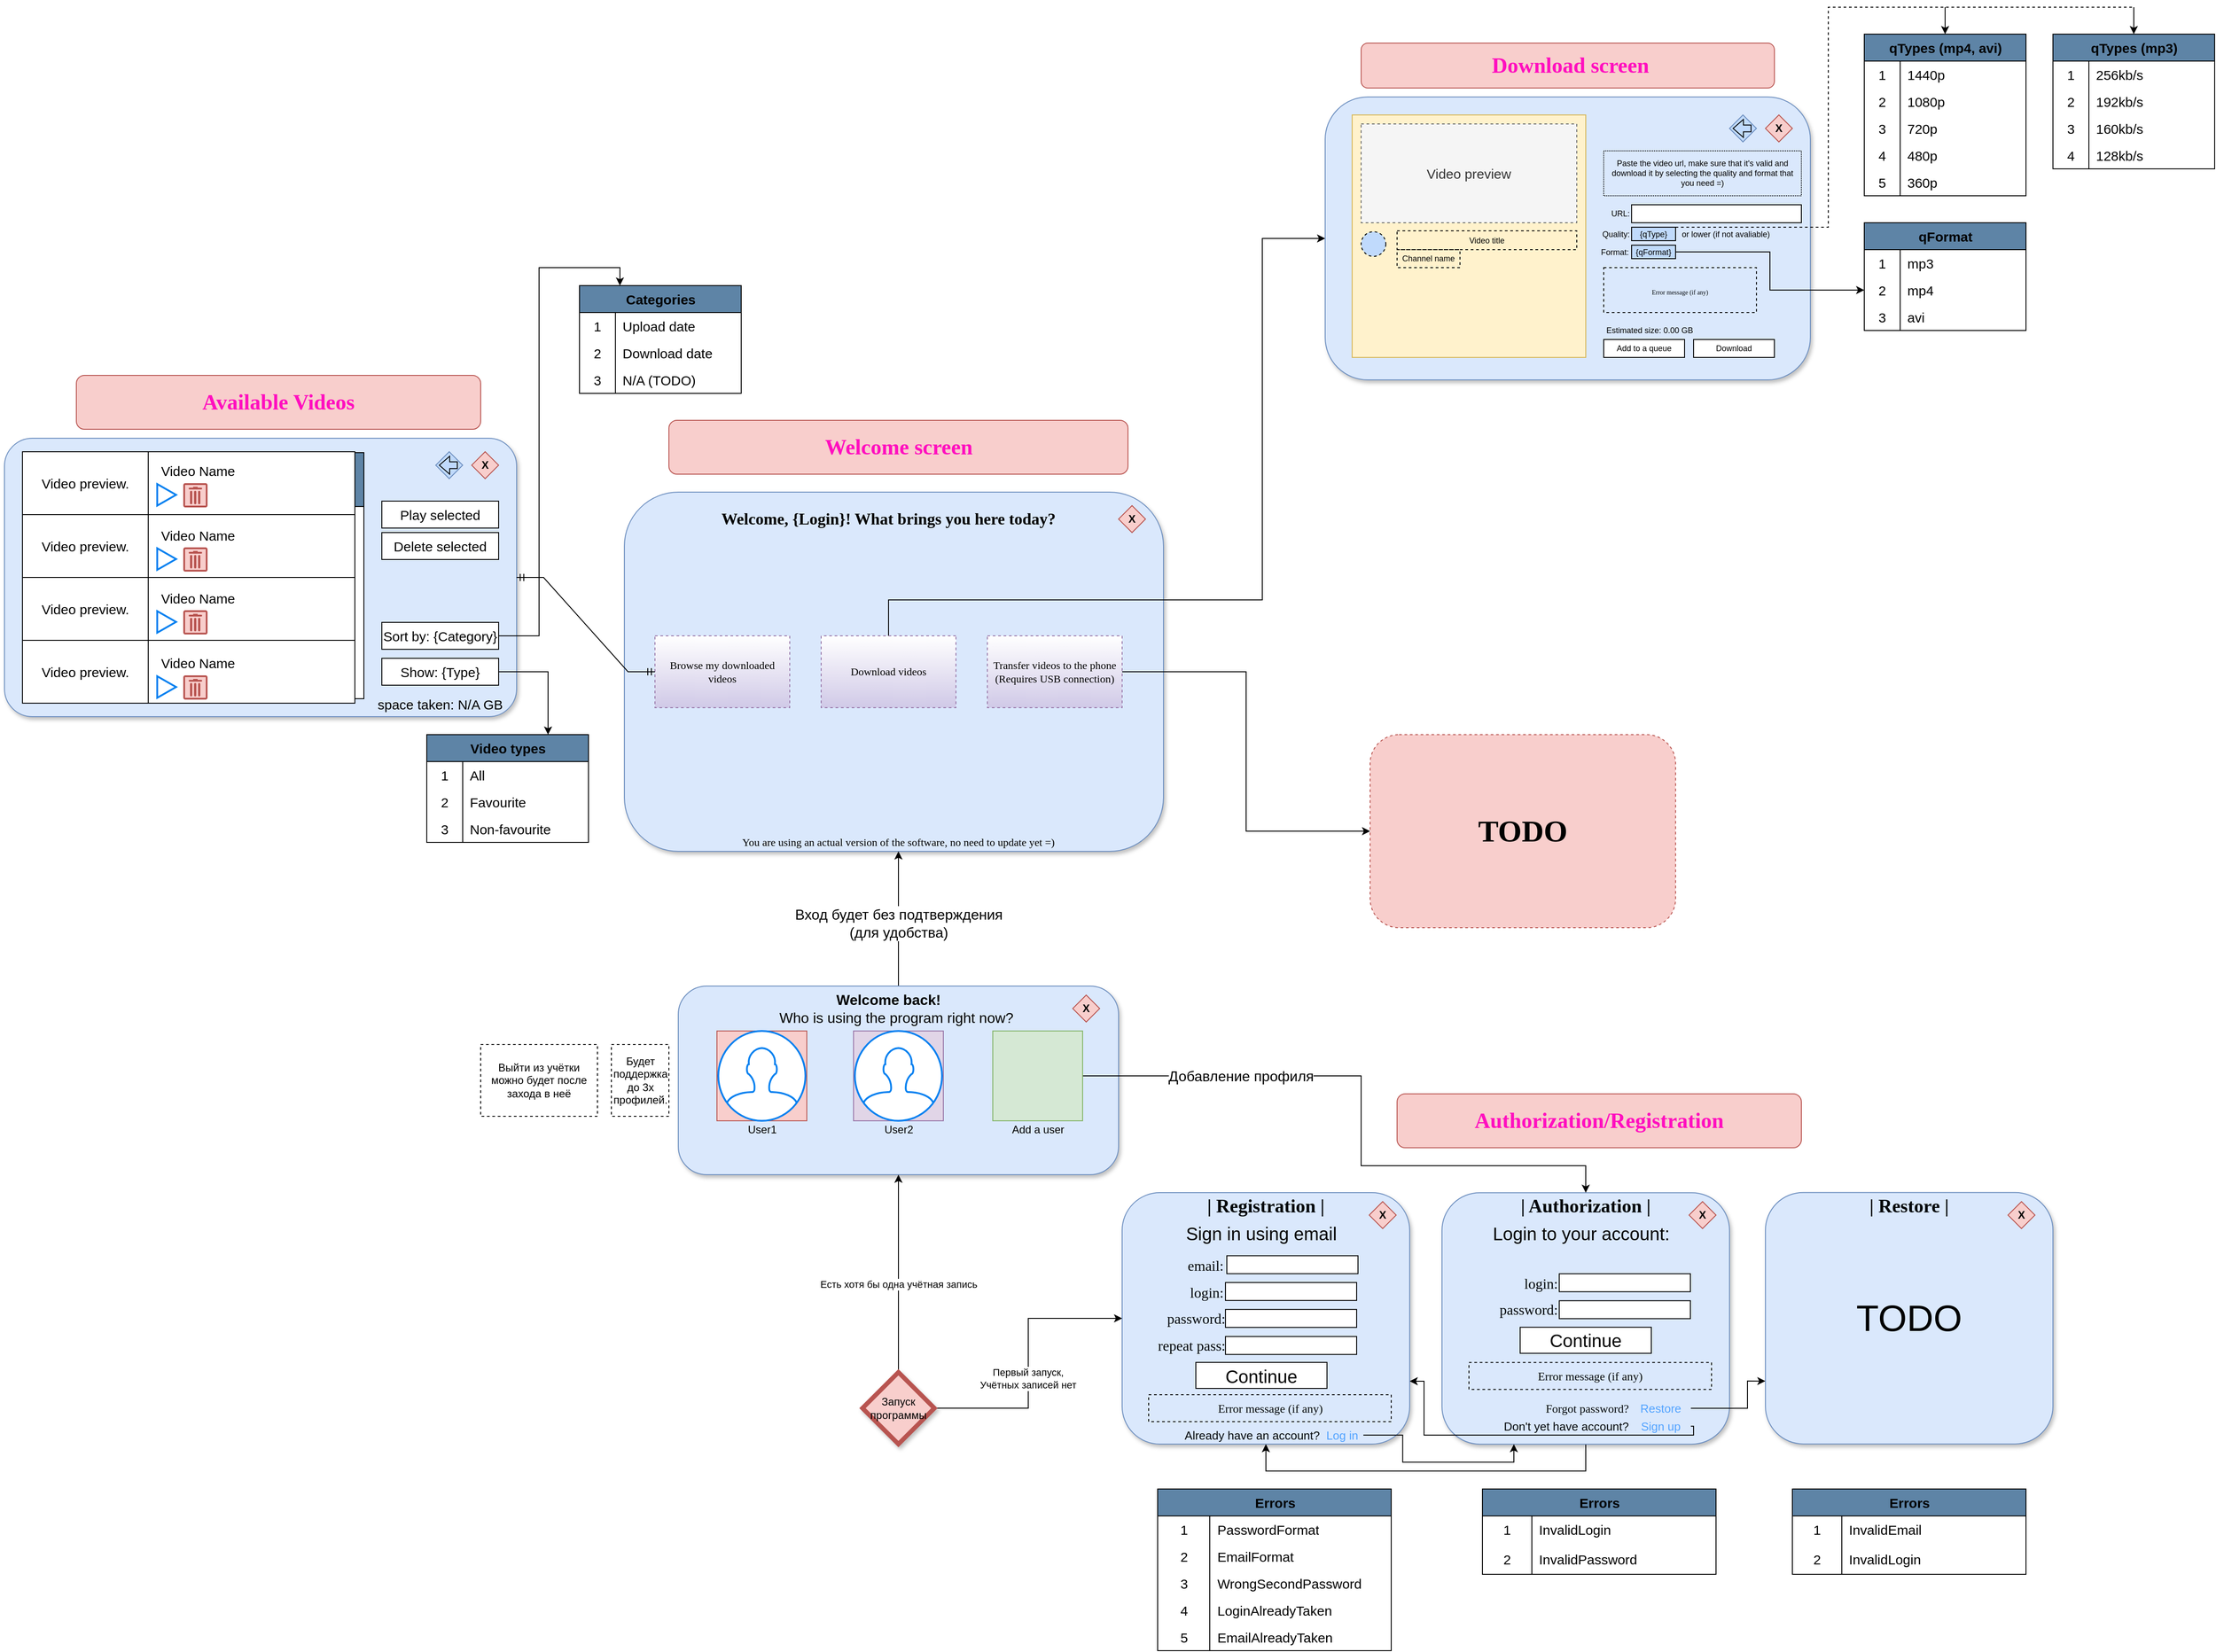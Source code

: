 <mxfile version="20.4.0" type="device"><diagram id="OoyjMR7Yy7qpmVV8ZaBy" name="Страница 1"><mxGraphModel dx="2474" dy="2222" grid="1" gridSize="10" guides="1" tooltips="1" connect="1" arrows="1" fold="1" page="1" pageScale="1" pageWidth="827" pageHeight="1169" math="0" shadow="0"><root><mxCell id="0"/><mxCell id="1" parent="0"/><mxCell id="UEj06K3v6fQfCd-l7py0-2" value="" style="rounded=1;whiteSpace=wrap;html=1;fillColor=#dae8fc;strokeColor=#6c8ebf;shadow=1;" parent="1" vertex="1"><mxGeometry x="120" y="160" width="600" height="400" as="geometry"/></mxCell><mxCell id="UEj06K3v6fQfCd-l7py0-3" value="&lt;h2&gt;Welcome, {Login}! What brings you here today?&lt;/h2&gt;" style="text;html=1;align=center;verticalAlign=middle;whiteSpace=wrap;rounded=0;glass=0;fontFamily=Space Mono;fontSource=https%3A%2F%2Ffonts.googleapis.com%2Fcss%3Ffamily%3DSpace%2BMono;" parent="1" vertex="1"><mxGeometry x="164" y="170" width="500" height="40" as="geometry"/></mxCell><mxCell id="UEj06K3v6fQfCd-l7py0-7" value="You are using an actual version of the software, no need to update yet =)" style="text;html=1;strokeColor=none;fillColor=none;align=center;verticalAlign=middle;whiteSpace=wrap;rounded=0;glass=0;fontFamily=Verdana;" parent="1" vertex="1"><mxGeometry x="180" y="540" width="490" height="20" as="geometry"/></mxCell><mxCell id="UEj06K3v6fQfCd-l7py0-11" value="" style="group;container=0;" parent="1" vertex="1" connectable="0"><mxGeometry x="154" y="320" width="520" height="80" as="geometry"/></mxCell><mxCell id="UEj06K3v6fQfCd-l7py0-12" value="X" style="rhombus;whiteSpace=wrap;html=1;rounded=0;glass=0;fillColor=#f8cecc;strokeColor=#b85450;fontStyle=1;" parent="1" vertex="1"><mxGeometry x="670" y="175" width="30" height="30" as="geometry"/></mxCell><mxCell id="UEj06K3v6fQfCd-l7py0-8" value="&lt;font data-font-src=&quot;https://fonts.googleapis.com/css?family=Space+Mono&quot;&gt;Browse my downloaded videos&lt;/font&gt;" style="text;html=1;strokeColor=#9673a6;fillColor=#D0C9E7;align=center;verticalAlign=middle;whiteSpace=wrap;rounded=0;glass=0;fontColor=default;gradientColor=#FFFFFF;gradientDirection=north;dashed=1;fontFamily=Verdana;" parent="1" vertex="1"><mxGeometry x="154" y="320" width="150" height="80" as="geometry"/></mxCell><mxCell id="V3L7Nfa14rjtRfVd9vI9-96" style="edgeStyle=orthogonalEdgeStyle;rounded=0;orthogonalLoop=1;jettySize=auto;html=1;exitX=1;exitY=0.5;exitDx=0;exitDy=0;entryX=0;entryY=0.5;entryDx=0;entryDy=0;fontFamily=Verdana;fontSize=34;fontColor=#03070A;" parent="1" source="UEj06K3v6fQfCd-l7py0-9" target="V3L7Nfa14rjtRfVd9vI9-95" edge="1"><mxGeometry relative="1" as="geometry"/></mxCell><mxCell id="UEj06K3v6fQfCd-l7py0-9" value="Transfer videos to the phone (Requires USB connection)" style="text;html=1;strokeColor=#9673a6;fillColor=#D0C9E7;align=center;verticalAlign=middle;whiteSpace=wrap;rounded=0;glass=0;gradientColor=#FFFFFF;gradientDirection=north;dashed=1;fontFamily=Verdana;" parent="1" vertex="1"><mxGeometry x="524" y="320" width="150" height="80" as="geometry"/></mxCell><mxCell id="UEj06K3v6fQfCd-l7py0-143" style="edgeStyle=orthogonalEdgeStyle;rounded=0;orthogonalLoop=1;jettySize=auto;html=1;exitX=0.5;exitY=0;exitDx=0;exitDy=0;entryX=0;entryY=0.5;entryDx=0;entryDy=0;fontSize=15;" parent="1" source="UEj06K3v6fQfCd-l7py0-10" target="UEj06K3v6fQfCd-l7py0-138" edge="1"><mxGeometry relative="1" as="geometry"><Array as="points"><mxPoint x="414" y="280"/><mxPoint x="830" y="280"/><mxPoint x="830" y="-122"/></Array></mxGeometry></mxCell><mxCell id="UEj06K3v6fQfCd-l7py0-10" value="Download videos" style="text;html=1;strokeColor=#9673a6;fillColor=#D0C9E7;align=center;verticalAlign=middle;whiteSpace=wrap;rounded=0;glass=0;fontColor=default;flipH=1;gradientColor=#FFFFFF;gradientDirection=north;dashed=1;fontFamily=Verdana;" parent="1" vertex="1"><mxGeometry x="339" y="320" width="150" height="80" as="geometry"/></mxCell><mxCell id="UEj06K3v6fQfCd-l7py0-28" value="&lt;h1&gt;Welcome screen&lt;/h1&gt;" style="rounded=1;whiteSpace=wrap;html=1;pointerEvents=0;strokeColor=#b85450;fontFamily=Space Mono;fontSource=https%3A%2F%2Ffonts.googleapis.com%2Fcss%3Ffamily%3DSpace%2BMono;fontSize=12;fontColor=#FF0FBF;fillColor=#f8cecc;gradientColor=none;fillStyle=solid;" parent="1" vertex="1"><mxGeometry x="169.5" y="80" width="511" height="60" as="geometry"/></mxCell><mxCell id="UEj06K3v6fQfCd-l7py0-31" value="" style="rounded=1;whiteSpace=wrap;html=1;fillColor=#dae8fc;strokeColor=#6c8ebf;arcSize=10;shadow=1;" parent="1" vertex="1"><mxGeometry x="-570" y="100" width="570" height="310" as="geometry"/></mxCell><mxCell id="UEj06K3v6fQfCd-l7py0-33" value="&lt;h1&gt;Available Videos&lt;/h1&gt;" style="rounded=1;whiteSpace=wrap;html=1;fontFamily=Space Mono;fillColor=#f8cecc;strokeColor=#b85450;fontColor=#FF0FBF;fontSource=https%3A%2F%2Ffonts.googleapis.com%2Fcss%3Ffamily%3DSpace%2BMono;gradientColor=none;fillStyle=solid;" parent="1" vertex="1"><mxGeometry x="-490" y="30" width="450" height="60" as="geometry"/></mxCell><mxCell id="UEj06K3v6fQfCd-l7py0-35" value="" style="edgeStyle=entityRelationEdgeStyle;fontSize=12;html=1;endArrow=ERmandOne;startArrow=ERmandOne;rounded=0;entryX=0;entryY=0.5;entryDx=0;entryDy=0;exitX=1;exitY=0.5;exitDx=0;exitDy=0;" parent="1" source="UEj06K3v6fQfCd-l7py0-31" target="UEj06K3v6fQfCd-l7py0-8" edge="1"><mxGeometry width="100" height="100" relative="1" as="geometry"><mxPoint x="30" y="380" as="sourcePoint"/><mxPoint x="130" y="280" as="targetPoint"/></mxGeometry></mxCell><mxCell id="UEj06K3v6fQfCd-l7py0-40" value="" style="rounded=0;whiteSpace=wrap;html=1;" parent="1" vertex="1"><mxGeometry x="-510" y="115" width="260" height="280" as="geometry"/></mxCell><mxCell id="UEj06K3v6fQfCd-l7py0-42" value="" style="rounded=0;whiteSpace=wrap;html=1;" parent="1" vertex="1"><mxGeometry x="-550" y="115" width="370" height="70" as="geometry"/></mxCell><mxCell id="UEj06K3v6fQfCd-l7py0-43" value="" style="rounded=0;whiteSpace=wrap;html=1;" parent="1" vertex="1"><mxGeometry x="-550" y="185" width="370" height="70" as="geometry"/></mxCell><mxCell id="UEj06K3v6fQfCd-l7py0-44" value="" style="rounded=0;whiteSpace=wrap;html=1;" parent="1" vertex="1"><mxGeometry x="-550" y="255" width="370" height="70" as="geometry"/></mxCell><mxCell id="UEj06K3v6fQfCd-l7py0-45" style="edgeStyle=orthogonalEdgeStyle;rounded=0;orthogonalLoop=1;jettySize=auto;html=1;exitX=0.5;exitY=1;exitDx=0;exitDy=0;" parent="1" source="UEj06K3v6fQfCd-l7py0-44" target="UEj06K3v6fQfCd-l7py0-44" edge="1"><mxGeometry relative="1" as="geometry"/></mxCell><mxCell id="UEj06K3v6fQfCd-l7py0-48" value="" style="rounded=0;whiteSpace=wrap;html=1;" parent="1" vertex="1"><mxGeometry x="-550" y="325" width="370" height="70" as="geometry"/></mxCell><mxCell id="UEj06K3v6fQfCd-l7py0-50" value="Video preview." style="rounded=0;whiteSpace=wrap;html=1;fontSize=15;" parent="1" vertex="1"><mxGeometry x="-550" y="115" width="140" height="70" as="geometry"/></mxCell><mxCell id="UEj06K3v6fQfCd-l7py0-52" value="" style="strokeColor=#b85450;verticalLabelPosition=bottom;shadow=0;dashed=0;verticalAlign=top;strokeWidth=2;html=1;shape=mxgraph.mockup.misc.trashcanIcon;fillColor=#f8cecc;" parent="1" vertex="1"><mxGeometry x="-370" y="151" width="25" height="25" as="geometry"/></mxCell><mxCell id="UEj06K3v6fQfCd-l7py0-55" value="Video preview." style="rounded=0;whiteSpace=wrap;html=1;fontSize=15;" parent="1" vertex="1"><mxGeometry x="-550" y="185" width="140" height="70" as="geometry"/></mxCell><mxCell id="UEj06K3v6fQfCd-l7py0-56" value="Video preview." style="rounded=0;whiteSpace=wrap;html=1;fontSize=15;" parent="1" vertex="1"><mxGeometry x="-550" y="255" width="140" height="70" as="geometry"/></mxCell><mxCell id="UEj06K3v6fQfCd-l7py0-57" value="Video preview." style="rounded=0;whiteSpace=wrap;html=1;fontSize=15;" parent="1" vertex="1"><mxGeometry x="-550" y="325" width="140" height="70" as="geometry"/></mxCell><mxCell id="UEj06K3v6fQfCd-l7py0-59" value="" style="html=1;verticalLabelPosition=bottom;align=center;labelBackgroundColor=#ffffff;verticalAlign=top;strokeWidth=2;strokeColor=#0080F0;shadow=0;dashed=0;shape=mxgraph.ios7.icons.play;" parent="1" vertex="1"><mxGeometry x="-400" y="151" width="21" height="24" as="geometry"/></mxCell><mxCell id="UEj06K3v6fQfCd-l7py0-61" value="Video Name" style="text;html=1;align=center;verticalAlign=middle;resizable=0;points=[];autosize=1;strokeColor=none;fillColor=none;fontSize=15;" parent="1" vertex="1"><mxGeometry x="-410" y="121" width="110" height="30" as="geometry"/></mxCell><mxCell id="UEj06K3v6fQfCd-l7py0-137" style="edgeStyle=orthogonalEdgeStyle;rounded=0;orthogonalLoop=1;jettySize=auto;html=1;exitX=1;exitY=0.5;exitDx=0;exitDy=0;entryX=0.25;entryY=0;entryDx=0;entryDy=0;fontSize=15;" parent="1" source="UEj06K3v6fQfCd-l7py0-65" target="UEj06K3v6fQfCd-l7py0-83" edge="1"><mxGeometry relative="1" as="geometry"/></mxCell><mxCell id="UEj06K3v6fQfCd-l7py0-65" value="Sort by: {Category}" style="rounded=0;whiteSpace=wrap;html=1;fontSize=15;" parent="1" vertex="1"><mxGeometry x="-150" y="305" width="130" height="30" as="geometry"/></mxCell><mxCell id="UEj06K3v6fQfCd-l7py0-69" style="edgeStyle=orthogonalEdgeStyle;rounded=0;orthogonalLoop=1;jettySize=auto;html=1;exitX=0.5;exitY=1;exitDx=0;exitDy=0;fontSize=15;" parent="1" source="UEj06K3v6fQfCd-l7py0-65" target="UEj06K3v6fQfCd-l7py0-65" edge="1"><mxGeometry relative="1" as="geometry"/></mxCell><mxCell id="UEj06K3v6fQfCd-l7py0-70" value="" style="rounded=0;whiteSpace=wrap;html=1;fontSize=15;" parent="1" vertex="1"><mxGeometry x="-180" y="116" width="10" height="274" as="geometry"/></mxCell><mxCell id="UEj06K3v6fQfCd-l7py0-71" value="" style="rounded=0;whiteSpace=wrap;html=1;fontSize=15;fillColor=#5E84A6;" parent="1" vertex="1"><mxGeometry x="-180" y="116" width="10" height="60" as="geometry"/></mxCell><mxCell id="UEj06K3v6fQfCd-l7py0-83" value="Categories" style="shape=table;startSize=30;container=1;collapsible=0;childLayout=tableLayout;fixedRows=1;rowLines=0;fontStyle=1;fontSize=15;fillColor=#5E84A6;html=1;" parent="1" vertex="1"><mxGeometry x="70" y="-70" width="180" height="120" as="geometry"/></mxCell><mxCell id="UEj06K3v6fQfCd-l7py0-84" value="" style="shape=tableRow;horizontal=0;startSize=0;swimlaneHead=0;swimlaneBody=0;top=0;left=0;bottom=0;right=0;collapsible=0;dropTarget=0;fillColor=none;points=[[0,0.5],[1,0.5]];portConstraint=eastwest;fontSize=15;html=1;" parent="UEj06K3v6fQfCd-l7py0-83" vertex="1"><mxGeometry y="30" width="180" height="30" as="geometry"/></mxCell><mxCell id="UEj06K3v6fQfCd-l7py0-85" value="1" style="shape=partialRectangle;html=1;whiteSpace=wrap;connectable=0;fillColor=none;top=0;left=0;bottom=0;right=0;overflow=hidden;pointerEvents=1;fontSize=15;" parent="UEj06K3v6fQfCd-l7py0-84" vertex="1"><mxGeometry width="40" height="30" as="geometry"><mxRectangle width="40" height="30" as="alternateBounds"/></mxGeometry></mxCell><mxCell id="UEj06K3v6fQfCd-l7py0-86" value="Upload date" style="shape=partialRectangle;html=1;whiteSpace=wrap;connectable=0;fillColor=none;top=0;left=0;bottom=0;right=0;align=left;spacingLeft=6;overflow=hidden;fontSize=15;" parent="UEj06K3v6fQfCd-l7py0-84" vertex="1"><mxGeometry x="40" width="140" height="30" as="geometry"><mxRectangle width="140" height="30" as="alternateBounds"/></mxGeometry></mxCell><mxCell id="UEj06K3v6fQfCd-l7py0-87" value="" style="shape=tableRow;horizontal=0;startSize=0;swimlaneHead=0;swimlaneBody=0;top=0;left=0;bottom=0;right=0;collapsible=0;dropTarget=0;fillColor=none;points=[[0,0.5],[1,0.5]];portConstraint=eastwest;fontSize=15;html=1;" parent="UEj06K3v6fQfCd-l7py0-83" vertex="1"><mxGeometry y="60" width="180" height="30" as="geometry"/></mxCell><mxCell id="UEj06K3v6fQfCd-l7py0-88" value="2" style="shape=partialRectangle;html=1;whiteSpace=wrap;connectable=0;fillColor=none;top=0;left=0;bottom=0;right=0;overflow=hidden;fontSize=15;" parent="UEj06K3v6fQfCd-l7py0-87" vertex="1"><mxGeometry width="40" height="30" as="geometry"><mxRectangle width="40" height="30" as="alternateBounds"/></mxGeometry></mxCell><mxCell id="UEj06K3v6fQfCd-l7py0-89" value="Download date" style="shape=partialRectangle;html=1;whiteSpace=wrap;connectable=0;fillColor=none;top=0;left=0;bottom=0;right=0;align=left;spacingLeft=6;overflow=hidden;fontSize=15;" parent="UEj06K3v6fQfCd-l7py0-87" vertex="1"><mxGeometry x="40" width="140" height="30" as="geometry"><mxRectangle width="140" height="30" as="alternateBounds"/></mxGeometry></mxCell><mxCell id="UEj06K3v6fQfCd-l7py0-90" value="" style="shape=tableRow;horizontal=0;startSize=0;swimlaneHead=0;swimlaneBody=0;top=0;left=0;bottom=0;right=0;collapsible=0;dropTarget=0;fillColor=none;points=[[0,0.5],[1,0.5]];portConstraint=eastwest;fontSize=15;html=1;" parent="UEj06K3v6fQfCd-l7py0-83" vertex="1"><mxGeometry y="90" width="180" height="30" as="geometry"/></mxCell><mxCell id="UEj06K3v6fQfCd-l7py0-91" value="3" style="shape=partialRectangle;html=1;whiteSpace=wrap;connectable=0;fillColor=none;top=0;left=0;bottom=0;right=0;overflow=hidden;fontSize=15;" parent="UEj06K3v6fQfCd-l7py0-90" vertex="1"><mxGeometry width="40" height="30" as="geometry"><mxRectangle width="40" height="30" as="alternateBounds"/></mxGeometry></mxCell><mxCell id="UEj06K3v6fQfCd-l7py0-92" value="N/A (TODO)" style="shape=partialRectangle;html=1;whiteSpace=wrap;connectable=0;fillColor=none;top=0;left=0;bottom=0;right=0;align=left;spacingLeft=6;overflow=hidden;fontSize=15;" parent="UEj06K3v6fQfCd-l7py0-90" vertex="1"><mxGeometry x="40" width="140" height="30" as="geometry"><mxRectangle width="140" height="30" as="alternateBounds"/></mxGeometry></mxCell><mxCell id="UEj06K3v6fQfCd-l7py0-94" value="" style="html=1;verticalLabelPosition=bottom;align=center;labelBackgroundColor=#ffffff;verticalAlign=top;strokeWidth=2;strokeColor=#0080F0;shadow=0;dashed=0;shape=mxgraph.ios7.icons.play;" parent="1" vertex="1"><mxGeometry x="-400" y="222.5" width="21" height="24" as="geometry"/></mxCell><mxCell id="UEj06K3v6fQfCd-l7py0-95" value="Video Name" style="text;html=1;align=center;verticalAlign=middle;resizable=0;points=[];autosize=1;strokeColor=none;fillColor=none;fontSize=15;" parent="1" vertex="1"><mxGeometry x="-410" y="192.5" width="110" height="30" as="geometry"/></mxCell><mxCell id="UEj06K3v6fQfCd-l7py0-96" value="" style="strokeColor=#b85450;verticalLabelPosition=bottom;shadow=0;dashed=0;verticalAlign=top;strokeWidth=2;html=1;shape=mxgraph.mockup.misc.trashcanIcon;fillColor=#f8cecc;" parent="1" vertex="1"><mxGeometry x="-370" y="222.5" width="25" height="25" as="geometry"/></mxCell><mxCell id="UEj06K3v6fQfCd-l7py0-97" value="" style="html=1;verticalLabelPosition=bottom;align=center;labelBackgroundColor=#ffffff;verticalAlign=top;strokeWidth=2;strokeColor=#0080F0;shadow=0;dashed=0;shape=mxgraph.ios7.icons.play;" parent="1" vertex="1"><mxGeometry x="-400" y="292.5" width="21" height="24" as="geometry"/></mxCell><mxCell id="UEj06K3v6fQfCd-l7py0-98" value="Video Name" style="text;html=1;align=center;verticalAlign=middle;resizable=0;points=[];autosize=1;strokeColor=none;fillColor=none;fontSize=15;" parent="1" vertex="1"><mxGeometry x="-410" y="262.5" width="110" height="30" as="geometry"/></mxCell><mxCell id="UEj06K3v6fQfCd-l7py0-99" value="" style="strokeColor=#b85450;verticalLabelPosition=bottom;shadow=0;dashed=0;verticalAlign=top;strokeWidth=2;html=1;shape=mxgraph.mockup.misc.trashcanIcon;fillColor=#f8cecc;" parent="1" vertex="1"><mxGeometry x="-370" y="292.5" width="25" height="25" as="geometry"/></mxCell><mxCell id="UEj06K3v6fQfCd-l7py0-100" value="" style="html=1;verticalLabelPosition=bottom;align=center;labelBackgroundColor=#ffffff;verticalAlign=top;strokeWidth=2;strokeColor=#0080F0;shadow=0;dashed=0;shape=mxgraph.ios7.icons.play;" parent="1" vertex="1"><mxGeometry x="-400" y="365" width="21" height="24" as="geometry"/></mxCell><mxCell id="UEj06K3v6fQfCd-l7py0-101" value="Video Name" style="text;html=1;align=center;verticalAlign=middle;resizable=0;points=[];autosize=1;strokeColor=none;fillColor=none;fontSize=15;" parent="1" vertex="1"><mxGeometry x="-410" y="335" width="110" height="30" as="geometry"/></mxCell><mxCell id="UEj06K3v6fQfCd-l7py0-102" value="" style="strokeColor=#b85450;verticalLabelPosition=bottom;shadow=0;dashed=0;verticalAlign=top;strokeWidth=2;html=1;shape=mxgraph.mockup.misc.trashcanIcon;fillColor=#f8cecc;" parent="1" vertex="1"><mxGeometry x="-370" y="365" width="25" height="25" as="geometry"/></mxCell><mxCell id="UEj06K3v6fQfCd-l7py0-106" value="X" style="rhombus;whiteSpace=wrap;html=1;rounded=0;glass=0;fillColor=#f8cecc;strokeColor=#b85450;fontStyle=1;" parent="1" vertex="1"><mxGeometry x="-50" y="115" width="30" height="30" as="geometry"/></mxCell><mxCell id="UEj06K3v6fQfCd-l7py0-110" value="" style="shape=image;html=1;verticalAlign=top;verticalLabelPosition=bottom;labelBackgroundColor=#ffffff;imageAspect=0;aspect=fixed;image=https://cdn1.iconfinder.com/data/icons/material-core/18/check-box-outline-128.png;fontSize=15;fillColor=#5E84A6;" parent="1" vertex="1"><mxGeometry x="-210" y="160" width="17" height="17" as="geometry"/></mxCell><mxCell id="UEj06K3v6fQfCd-l7py0-112" value="" style="shape=image;html=1;verticalAlign=top;verticalLabelPosition=bottom;labelBackgroundColor=#ffffff;imageAspect=0;aspect=fixed;image=https://cdn1.iconfinder.com/data/icons/material-core/18/check-box-outline-128.png;fontSize=15;fillColor=#5E84A6;" parent="1" vertex="1"><mxGeometry x="-210" y="299.5" width="17" height="17" as="geometry"/></mxCell><mxCell id="UEj06K3v6fQfCd-l7py0-113" value="" style="shape=image;html=1;verticalAlign=top;verticalLabelPosition=bottom;labelBackgroundColor=#ffffff;imageAspect=0;aspect=fixed;image=https://cdn1.iconfinder.com/data/icons/material-core/18/check-box-outline-128.png;fontSize=15;fillColor=#5E84A6;" parent="1" vertex="1"><mxGeometry x="-210" y="369" width="17" height="17" as="geometry"/></mxCell><mxCell id="UEj06K3v6fQfCd-l7py0-114" value="" style="shape=image;html=1;verticalAlign=top;verticalLabelPosition=bottom;labelBackgroundColor=#ffffff;imageAspect=0;aspect=fixed;image=https://cdn1.iconfinder.com/data/icons/material-core/18/check-box-outline-128.png;fontSize=15;fillColor=#5E84A6;" parent="1" vertex="1"><mxGeometry x="-210" y="230.5" width="17" height="17" as="geometry"/></mxCell><mxCell id="UEj06K3v6fQfCd-l7py0-115" value="Play selected" style="rounded=0;whiteSpace=wrap;html=1;fontSize=15;" parent="1" vertex="1"><mxGeometry x="-150" y="170" width="130" height="30" as="geometry"/></mxCell><mxCell id="UEj06K3v6fQfCd-l7py0-116" value="Delete selected" style="rounded=0;whiteSpace=wrap;html=1;fontSize=15;" parent="1" vertex="1"><mxGeometry x="-150" y="205" width="130" height="30" as="geometry"/></mxCell><mxCell id="UEj06K3v6fQfCd-l7py0-135" style="edgeStyle=orthogonalEdgeStyle;rounded=0;orthogonalLoop=1;jettySize=auto;html=1;exitX=1;exitY=0.5;exitDx=0;exitDy=0;entryX=0.75;entryY=0;entryDx=0;entryDy=0;fontSize=15;" parent="1" source="UEj06K3v6fQfCd-l7py0-120" target="UEj06K3v6fQfCd-l7py0-125" edge="1"><mxGeometry relative="1" as="geometry"/></mxCell><mxCell id="UEj06K3v6fQfCd-l7py0-120" value="Show: {Type}" style="rounded=0;whiteSpace=wrap;html=1;fontSize=15;" parent="1" vertex="1"><mxGeometry x="-150" y="345" width="130" height="30" as="geometry"/></mxCell><mxCell id="UEj06K3v6fQfCd-l7py0-121" value="" style="shape=image;html=1;verticalAlign=top;verticalLabelPosition=bottom;labelBackgroundColor=#ffffff;imageAspect=0;aspect=fixed;image=https://cdn1.iconfinder.com/data/icons/material-core/21/star-outline-128.png;fontSize=15;fillColor=#5E84A6;" parent="1" vertex="1"><mxGeometry x="-240" y="155.5" width="26" height="26" as="geometry"/></mxCell><mxCell id="UEj06K3v6fQfCd-l7py0-122" value="" style="shape=image;html=1;verticalAlign=top;verticalLabelPosition=bottom;labelBackgroundColor=#ffffff;imageAspect=0;aspect=fixed;image=https://cdn1.iconfinder.com/data/icons/material-core/21/star-outline-128.png;fontSize=15;fillColor=#5E84A6;" parent="1" vertex="1"><mxGeometry x="-240" y="226" width="26" height="26" as="geometry"/></mxCell><mxCell id="UEj06K3v6fQfCd-l7py0-123" value="" style="shape=image;html=1;verticalAlign=top;verticalLabelPosition=bottom;labelBackgroundColor=#ffffff;imageAspect=0;aspect=fixed;image=https://cdn1.iconfinder.com/data/icons/material-core/21/star-outline-128.png;fontSize=15;fillColor=#5E84A6;imageBackground=default;" parent="1" vertex="1"><mxGeometry x="-240" y="294" width="26" height="26" as="geometry"/></mxCell><mxCell id="UEj06K3v6fQfCd-l7py0-124" value="" style="shape=image;html=1;verticalAlign=top;verticalLabelPosition=bottom;labelBackgroundColor=#ffffff;imageAspect=0;aspect=fixed;image=https://cdn1.iconfinder.com/data/icons/material-core/21/star-outline-128.png;fontSize=15;fillColor=#5E84A6;" parent="1" vertex="1"><mxGeometry x="-240" y="363" width="26" height="26" as="geometry"/></mxCell><mxCell id="UEj06K3v6fQfCd-l7py0-125" value="Video types" style="shape=table;startSize=30;container=1;collapsible=0;childLayout=tableLayout;fixedRows=1;rowLines=0;fontStyle=1;fontSize=15;fillColor=#5E84A6;html=1;" parent="1" vertex="1"><mxGeometry x="-100" y="430" width="180" height="120" as="geometry"/></mxCell><mxCell id="UEj06K3v6fQfCd-l7py0-126" value="" style="shape=tableRow;horizontal=0;startSize=0;swimlaneHead=0;swimlaneBody=0;top=0;left=0;bottom=0;right=0;collapsible=0;dropTarget=0;fillColor=none;points=[[0,0.5],[1,0.5]];portConstraint=eastwest;fontSize=15;html=1;" parent="UEj06K3v6fQfCd-l7py0-125" vertex="1"><mxGeometry y="30" width="180" height="30" as="geometry"/></mxCell><mxCell id="UEj06K3v6fQfCd-l7py0-127" value="1" style="shape=partialRectangle;html=1;whiteSpace=wrap;connectable=0;fillColor=none;top=0;left=0;bottom=0;right=0;overflow=hidden;pointerEvents=1;fontSize=15;" parent="UEj06K3v6fQfCd-l7py0-126" vertex="1"><mxGeometry width="40" height="30" as="geometry"><mxRectangle width="40" height="30" as="alternateBounds"/></mxGeometry></mxCell><mxCell id="UEj06K3v6fQfCd-l7py0-128" value="All" style="shape=partialRectangle;html=1;whiteSpace=wrap;connectable=0;fillColor=none;top=0;left=0;bottom=0;right=0;align=left;spacingLeft=6;overflow=hidden;fontSize=15;" parent="UEj06K3v6fQfCd-l7py0-126" vertex="1"><mxGeometry x="40" width="140" height="30" as="geometry"><mxRectangle width="140" height="30" as="alternateBounds"/></mxGeometry></mxCell><mxCell id="UEj06K3v6fQfCd-l7py0-129" value="" style="shape=tableRow;horizontal=0;startSize=0;swimlaneHead=0;swimlaneBody=0;top=0;left=0;bottom=0;right=0;collapsible=0;dropTarget=0;fillColor=none;points=[[0,0.5],[1,0.5]];portConstraint=eastwest;fontSize=15;html=1;" parent="UEj06K3v6fQfCd-l7py0-125" vertex="1"><mxGeometry y="60" width="180" height="30" as="geometry"/></mxCell><mxCell id="UEj06K3v6fQfCd-l7py0-130" value="2" style="shape=partialRectangle;html=1;whiteSpace=wrap;connectable=0;fillColor=none;top=0;left=0;bottom=0;right=0;overflow=hidden;fontSize=15;" parent="UEj06K3v6fQfCd-l7py0-129" vertex="1"><mxGeometry width="40" height="30" as="geometry"><mxRectangle width="40" height="30" as="alternateBounds"/></mxGeometry></mxCell><mxCell id="UEj06K3v6fQfCd-l7py0-131" value="Favourite" style="shape=partialRectangle;html=1;whiteSpace=wrap;connectable=0;fillColor=none;top=0;left=0;bottom=0;right=0;align=left;spacingLeft=6;overflow=hidden;fontSize=15;" parent="UEj06K3v6fQfCd-l7py0-129" vertex="1"><mxGeometry x="40" width="140" height="30" as="geometry"><mxRectangle width="140" height="30" as="alternateBounds"/></mxGeometry></mxCell><mxCell id="UEj06K3v6fQfCd-l7py0-132" value="" style="shape=tableRow;horizontal=0;startSize=0;swimlaneHead=0;swimlaneBody=0;top=0;left=0;bottom=0;right=0;collapsible=0;dropTarget=0;fillColor=none;points=[[0,0.5],[1,0.5]];portConstraint=eastwest;fontSize=15;html=1;" parent="UEj06K3v6fQfCd-l7py0-125" vertex="1"><mxGeometry y="90" width="180" height="30" as="geometry"/></mxCell><mxCell id="UEj06K3v6fQfCd-l7py0-133" value="3" style="shape=partialRectangle;html=1;whiteSpace=wrap;connectable=0;fillColor=none;top=0;left=0;bottom=0;right=0;overflow=hidden;fontSize=15;" parent="UEj06K3v6fQfCd-l7py0-132" vertex="1"><mxGeometry width="40" height="30" as="geometry"><mxRectangle width="40" height="30" as="alternateBounds"/></mxGeometry></mxCell><mxCell id="UEj06K3v6fQfCd-l7py0-134" value="Non-favourite" style="shape=partialRectangle;html=1;whiteSpace=wrap;connectable=0;fillColor=none;top=0;left=0;bottom=0;right=0;align=left;spacingLeft=6;overflow=hidden;fontSize=15;" parent="UEj06K3v6fQfCd-l7py0-132" vertex="1"><mxGeometry x="40" width="140" height="30" as="geometry"><mxRectangle width="140" height="30" as="alternateBounds"/></mxGeometry></mxCell><mxCell id="UEj06K3v6fQfCd-l7py0-136" value="space taken: N/A GB" style="text;html=1;strokeColor=none;fillColor=none;align=center;verticalAlign=middle;whiteSpace=wrap;rounded=0;fontSize=15;" parent="1" vertex="1"><mxGeometry x="-160" y="386" width="150" height="20" as="geometry"/></mxCell><mxCell id="UEj06K3v6fQfCd-l7py0-138" value="" style="rounded=1;whiteSpace=wrap;html=1;fontSize=15;fillColor=#dae8fc;strokeColor=#6c8ebf;shadow=1;" parent="1" vertex="1"><mxGeometry x="900" y="-280" width="540" height="315" as="geometry"/></mxCell><mxCell id="UEj06K3v6fQfCd-l7py0-139" value="&lt;h1&gt;&amp;nbsp;Download screen&lt;/h1&gt;" style="rounded=1;whiteSpace=wrap;html=1;pointerEvents=0;strokeColor=#b85450;fontFamily=Space Mono;fontSource=https%3A%2F%2Ffonts.googleapis.com%2Fcss%3Ffamily%3DSpace%2BMono;fontSize=12;fontColor=#FF0FBF;fillColor=#f8cecc;gradientColor=none;fillStyle=solid;" parent="1" vertex="1"><mxGeometry x="940" y="-340" width="460" height="50" as="geometry"/></mxCell><mxCell id="UEj06K3v6fQfCd-l7py0-140" value="X" style="rhombus;whiteSpace=wrap;html=1;rounded=0;glass=0;fillColor=#f8cecc;strokeColor=#b85450;fontStyle=1;" parent="1" vertex="1"><mxGeometry x="1390" y="-260" width="30" height="30" as="geometry"/></mxCell><mxCell id="UEj06K3v6fQfCd-l7py0-148" value="" style="group" parent="1" vertex="1" connectable="0"><mxGeometry x="-90" y="115" width="30" height="30" as="geometry"/></mxCell><mxCell id="UEj06K3v6fQfCd-l7py0-145" value="" style="rhombus;whiteSpace=wrap;html=1;rounded=0;glass=0;fillColor=#C0DAFC;strokeColor=#6c8ebf;fontStyle=1;" parent="UEj06K3v6fQfCd-l7py0-148" vertex="1"><mxGeometry width="30" height="30" as="geometry"/></mxCell><mxCell id="UEj06K3v6fQfCd-l7py0-147" value="" style="html=1;shadow=0;dashed=0;align=center;verticalAlign=middle;shape=mxgraph.arrows2.arrow;dy=0.63;dx=11.5;flipH=1;notch=0;fontSize=15;fillColor=#C0DAFC;" parent="UEj06K3v6fQfCd-l7py0-148" vertex="1"><mxGeometry x="4" y="5" width="20" height="20" as="geometry"/></mxCell><mxCell id="UEj06K3v6fQfCd-l7py0-156" value="" style="group" parent="1" vertex="1" connectable="0"><mxGeometry x="1350" y="-260" width="30" height="30" as="geometry"/></mxCell><mxCell id="UEj06K3v6fQfCd-l7py0-157" value="" style="rhombus;whiteSpace=wrap;html=1;rounded=0;glass=0;fillColor=#C0DAFC;strokeColor=#6c8ebf;fontStyle=1;" parent="UEj06K3v6fQfCd-l7py0-156" vertex="1"><mxGeometry width="30" height="30" as="geometry"/></mxCell><mxCell id="UEj06K3v6fQfCd-l7py0-158" value="" style="html=1;shadow=0;dashed=0;align=center;verticalAlign=middle;shape=mxgraph.arrows2.arrow;dy=0.63;dx=11.5;flipH=1;notch=0;fontSize=15;fillColor=#C0DAFC;" parent="UEj06K3v6fQfCd-l7py0-156" vertex="1"><mxGeometry x="4" y="5" width="20" height="20" as="geometry"/></mxCell><mxCell id="UEj06K3v6fQfCd-l7py0-163" value="" style="rounded=0;whiteSpace=wrap;html=1;fontSize=15;fillColor=#fff2cc;strokeColor=#d6b656;" parent="1" vertex="1"><mxGeometry x="930" y="-260" width="260" height="270" as="geometry"/></mxCell><mxCell id="UEj06K3v6fQfCd-l7py0-164" value="Video preview" style="rounded=0;whiteSpace=wrap;html=1;fontSize=15;fillColor=#f5f5f5;strokeColor=#666666;fontColor=#333333;dashed=1;" parent="1" vertex="1"><mxGeometry x="940" y="-250" width="240" height="110" as="geometry"/></mxCell><mxCell id="UEj06K3v6fQfCd-l7py0-165" value="" style="ellipse;whiteSpace=wrap;html=1;aspect=fixed;fontSize=15;fillColor=#C0DAFC;dashed=1;" parent="1" vertex="1"><mxGeometry x="940" y="-130" width="27.5" height="27.5" as="geometry"/></mxCell><mxCell id="UEj06K3v6fQfCd-l7py0-168" value="&lt;font style=&quot;font-size: 9px;&quot;&gt;Channel name&lt;/font&gt;" style="text;html=1;strokeColor=default;fillColor=none;align=center;verticalAlign=middle;whiteSpace=wrap;rounded=0;fontSize=4;dashed=1;" parent="1" vertex="1"><mxGeometry x="980" y="-110" width="70" height="20" as="geometry"/></mxCell><mxCell id="UEj06K3v6fQfCd-l7py0-169" value="Video title" style="text;html=1;strokeColor=default;fillColor=none;align=center;verticalAlign=middle;whiteSpace=wrap;rounded=0;fontSize=9;dashed=1;" parent="1" vertex="1"><mxGeometry x="980" y="-131" width="200" height="21" as="geometry"/></mxCell><mxCell id="UEj06K3v6fQfCd-l7py0-170" value="" style="rounded=0;whiteSpace=wrap;html=1;fontSize=9;" parent="1" vertex="1"><mxGeometry x="1241" y="-160" width="189" height="20" as="geometry"/></mxCell><mxCell id="UEj06K3v6fQfCd-l7py0-171" value="URL:" style="text;html=1;strokeColor=none;fillColor=none;align=right;verticalAlign=middle;whiteSpace=wrap;rounded=0;fontSize=9;" parent="1" vertex="1"><mxGeometry x="1190" y="-160" width="51" height="20" as="geometry"/></mxCell><mxCell id="UEj06K3v6fQfCd-l7py0-172" value="Paste the video url, make sure that it's valid and download it by selecting the quality and format that you need =)" style="text;html=1;strokeColor=default;fillColor=none;align=center;verticalAlign=middle;whiteSpace=wrap;rounded=0;fontSize=9;dashed=1;dashPattern=1 1;" parent="1" vertex="1"><mxGeometry x="1210" y="-220" width="220" height="50" as="geometry"/></mxCell><mxCell id="UEj06K3v6fQfCd-l7py0-175" value="Quality:" style="text;html=1;strokeColor=none;fillColor=none;align=right;verticalAlign=middle;whiteSpace=wrap;rounded=0;dashed=1;dashPattern=1 1;fontSize=9;" parent="1" vertex="1"><mxGeometry x="1191" y="-135" width="50" height="15" as="geometry"/></mxCell><mxCell id="UEj06K3v6fQfCd-l7py0-176" value="{qType}" style="rounded=0;whiteSpace=wrap;html=1;strokeColor=default;fontSize=9;fillColor=#C0DAFC;" parent="1" vertex="1"><mxGeometry x="1241" y="-135" width="49" height="15" as="geometry"/></mxCell><mxCell id="UEj06K3v6fQfCd-l7py0-177" value="or lower (if not avaliable)" style="text;html=1;strokeColor=none;fillColor=none;align=left;verticalAlign=middle;whiteSpace=wrap;rounded=0;fontSize=9;" parent="1" vertex="1"><mxGeometry x="1295" y="-135" width="135" height="15" as="geometry"/></mxCell><mxCell id="UEj06K3v6fQfCd-l7py0-245" style="edgeStyle=orthogonalEdgeStyle;rounded=0;orthogonalLoop=1;jettySize=auto;html=1;exitX=1;exitY=0.5;exitDx=0;exitDy=0;entryX=0;entryY=0.5;entryDx=0;entryDy=0;fontSize=9;startArrow=none;startFill=0;endArrow=classic;endFill=1;" parent="1" source="UEj06K3v6fQfCd-l7py0-178" target="UEj06K3v6fQfCd-l7py0-236" edge="1"><mxGeometry relative="1" as="geometry"/></mxCell><mxCell id="UEj06K3v6fQfCd-l7py0-178" value="{qFormat}" style="rounded=0;whiteSpace=wrap;html=1;strokeColor=default;fontSize=9;fillColor=#C0DAFC;" parent="1" vertex="1"><mxGeometry x="1241" y="-115" width="49" height="15" as="geometry"/></mxCell><mxCell id="UEj06K3v6fQfCd-l7py0-179" value="Format:" style="text;html=1;strokeColor=none;fillColor=none;align=right;verticalAlign=middle;whiteSpace=wrap;rounded=0;fontSize=9;" parent="1" vertex="1"><mxGeometry x="1191" y="-115" width="49" height="15" as="geometry"/></mxCell><mxCell id="UEj06K3v6fQfCd-l7py0-180" value="Add to a queue" style="rounded=0;whiteSpace=wrap;html=1;fontSize=9;" parent="1" vertex="1"><mxGeometry x="1210" y="-10" width="90" height="20" as="geometry"/></mxCell><mxCell id="UEj06K3v6fQfCd-l7py0-181" value="Download" style="rounded=0;whiteSpace=wrap;html=1;fontSize=9;" parent="1" vertex="1"><mxGeometry x="1310" y="-10" width="90" height="20" as="geometry"/></mxCell><mxCell id="UEj06K3v6fQfCd-l7py0-182" value="qTypes (mp4, avi)" style="shape=table;startSize=30;container=1;collapsible=0;childLayout=tableLayout;fixedRows=1;rowLines=0;fontStyle=1;fontSize=15;fillColor=#5E84A6;html=1;" parent="1" vertex="1"><mxGeometry x="1500" y="-350" width="180" height="180" as="geometry"/></mxCell><mxCell id="UEj06K3v6fQfCd-l7py0-183" value="" style="shape=tableRow;horizontal=0;startSize=0;swimlaneHead=0;swimlaneBody=0;top=0;left=0;bottom=0;right=0;collapsible=0;dropTarget=0;fillColor=none;points=[[0,0.5],[1,0.5]];portConstraint=eastwest;fontSize=15;html=1;" parent="UEj06K3v6fQfCd-l7py0-182" vertex="1"><mxGeometry y="30" width="180" height="30" as="geometry"/></mxCell><mxCell id="UEj06K3v6fQfCd-l7py0-184" value="1" style="shape=partialRectangle;html=1;whiteSpace=wrap;connectable=0;fillColor=none;top=0;left=0;bottom=0;right=0;overflow=hidden;pointerEvents=1;fontSize=15;" parent="UEj06K3v6fQfCd-l7py0-183" vertex="1"><mxGeometry width="40" height="30" as="geometry"><mxRectangle width="40" height="30" as="alternateBounds"/></mxGeometry></mxCell><mxCell id="UEj06K3v6fQfCd-l7py0-185" value="1440p" style="shape=partialRectangle;html=1;whiteSpace=wrap;connectable=0;fillColor=none;top=0;left=0;bottom=0;right=0;align=left;spacingLeft=6;overflow=hidden;fontSize=15;" parent="UEj06K3v6fQfCd-l7py0-183" vertex="1"><mxGeometry x="40" width="140" height="30" as="geometry"><mxRectangle width="140" height="30" as="alternateBounds"/></mxGeometry></mxCell><mxCell id="UEj06K3v6fQfCd-l7py0-186" value="" style="shape=tableRow;horizontal=0;startSize=0;swimlaneHead=0;swimlaneBody=0;top=0;left=0;bottom=0;right=0;collapsible=0;dropTarget=0;fillColor=none;points=[[0,0.5],[1,0.5]];portConstraint=eastwest;fontSize=15;html=1;" parent="UEj06K3v6fQfCd-l7py0-182" vertex="1"><mxGeometry y="60" width="180" height="30" as="geometry"/></mxCell><mxCell id="UEj06K3v6fQfCd-l7py0-187" value="2" style="shape=partialRectangle;html=1;whiteSpace=wrap;connectable=0;fillColor=none;top=0;left=0;bottom=0;right=0;overflow=hidden;fontSize=15;" parent="UEj06K3v6fQfCd-l7py0-186" vertex="1"><mxGeometry width="40" height="30" as="geometry"><mxRectangle width="40" height="30" as="alternateBounds"/></mxGeometry></mxCell><mxCell id="UEj06K3v6fQfCd-l7py0-188" value="1080p" style="shape=partialRectangle;html=1;whiteSpace=wrap;connectable=0;fillColor=none;top=0;left=0;bottom=0;right=0;align=left;spacingLeft=6;overflow=hidden;fontSize=15;" parent="UEj06K3v6fQfCd-l7py0-186" vertex="1"><mxGeometry x="40" width="140" height="30" as="geometry"><mxRectangle width="140" height="30" as="alternateBounds"/></mxGeometry></mxCell><mxCell id="UEj06K3v6fQfCd-l7py0-189" value="" style="shape=tableRow;horizontal=0;startSize=0;swimlaneHead=0;swimlaneBody=0;top=0;left=0;bottom=0;right=0;collapsible=0;dropTarget=0;fillColor=none;points=[[0,0.5],[1,0.5]];portConstraint=eastwest;fontSize=15;html=1;" parent="UEj06K3v6fQfCd-l7py0-182" vertex="1"><mxGeometry y="90" width="180" height="30" as="geometry"/></mxCell><mxCell id="UEj06K3v6fQfCd-l7py0-190" value="3" style="shape=partialRectangle;html=1;whiteSpace=wrap;connectable=0;fillColor=none;top=0;left=0;bottom=0;right=0;overflow=hidden;fontSize=15;" parent="UEj06K3v6fQfCd-l7py0-189" vertex="1"><mxGeometry width="40" height="30" as="geometry"><mxRectangle width="40" height="30" as="alternateBounds"/></mxGeometry></mxCell><mxCell id="UEj06K3v6fQfCd-l7py0-191" value="720p" style="shape=partialRectangle;html=1;whiteSpace=wrap;connectable=0;fillColor=none;top=0;left=0;bottom=0;right=0;align=left;spacingLeft=6;overflow=hidden;fontSize=15;" parent="UEj06K3v6fQfCd-l7py0-189" vertex="1"><mxGeometry x="40" width="140" height="30" as="geometry"><mxRectangle width="140" height="30" as="alternateBounds"/></mxGeometry></mxCell><mxCell id="UEj06K3v6fQfCd-l7py0-192" value="" style="shape=tableRow;horizontal=0;startSize=0;swimlaneHead=0;swimlaneBody=0;top=0;left=0;bottom=0;right=0;collapsible=0;dropTarget=0;fillColor=none;points=[[0,0.5],[1,0.5]];portConstraint=eastwest;fontSize=15;html=1;" parent="UEj06K3v6fQfCd-l7py0-182" vertex="1"><mxGeometry y="120" width="180" height="30" as="geometry"/></mxCell><mxCell id="UEj06K3v6fQfCd-l7py0-193" value="4" style="shape=partialRectangle;html=1;whiteSpace=wrap;connectable=0;fillColor=none;top=0;left=0;bottom=0;right=0;overflow=hidden;fontSize=15;" parent="UEj06K3v6fQfCd-l7py0-192" vertex="1"><mxGeometry width="40" height="30" as="geometry"><mxRectangle width="40" height="30" as="alternateBounds"/></mxGeometry></mxCell><mxCell id="UEj06K3v6fQfCd-l7py0-194" value="480p" style="shape=partialRectangle;html=1;whiteSpace=wrap;connectable=0;fillColor=none;top=0;left=0;bottom=0;right=0;align=left;spacingLeft=6;overflow=hidden;fontSize=15;" parent="UEj06K3v6fQfCd-l7py0-192" vertex="1"><mxGeometry x="40" width="140" height="30" as="geometry"><mxRectangle width="140" height="30" as="alternateBounds"/></mxGeometry></mxCell><mxCell id="UEj06K3v6fQfCd-l7py0-195" value="" style="shape=tableRow;horizontal=0;startSize=0;swimlaneHead=0;swimlaneBody=0;top=0;left=0;bottom=0;right=0;collapsible=0;dropTarget=0;fillColor=none;points=[[0,0.5],[1,0.5]];portConstraint=eastwest;fontSize=15;html=1;" parent="UEj06K3v6fQfCd-l7py0-182" vertex="1"><mxGeometry y="150" width="180" height="30" as="geometry"/></mxCell><mxCell id="UEj06K3v6fQfCd-l7py0-196" value="5" style="shape=partialRectangle;html=1;whiteSpace=wrap;connectable=0;fillColor=none;top=0;left=0;bottom=0;right=0;overflow=hidden;fontSize=15;" parent="UEj06K3v6fQfCd-l7py0-195" vertex="1"><mxGeometry width="40" height="30" as="geometry"><mxRectangle width="40" height="30" as="alternateBounds"/></mxGeometry></mxCell><mxCell id="UEj06K3v6fQfCd-l7py0-197" value="360p" style="shape=partialRectangle;html=1;whiteSpace=wrap;connectable=0;fillColor=none;top=0;left=0;bottom=0;right=0;align=left;spacingLeft=6;overflow=hidden;fontSize=15;" parent="UEj06K3v6fQfCd-l7py0-195" vertex="1"><mxGeometry x="40" width="140" height="30" as="geometry"><mxRectangle width="140" height="30" as="alternateBounds"/></mxGeometry></mxCell><mxCell id="UEj06K3v6fQfCd-l7py0-214" value="qTypes (mp3)" style="shape=table;startSize=30;container=1;collapsible=0;childLayout=tableLayout;fixedRows=1;rowLines=0;fontStyle=1;fontSize=15;fillColor=#5E84A6;html=1;" parent="1" vertex="1"><mxGeometry x="1710" y="-350" width="180" height="150" as="geometry"/></mxCell><mxCell id="UEj06K3v6fQfCd-l7py0-215" value="" style="shape=tableRow;horizontal=0;startSize=0;swimlaneHead=0;swimlaneBody=0;top=0;left=0;bottom=0;right=0;collapsible=0;dropTarget=0;fillColor=none;points=[[0,0.5],[1,0.5]];portConstraint=eastwest;fontSize=15;html=1;" parent="UEj06K3v6fQfCd-l7py0-214" vertex="1"><mxGeometry y="30" width="180" height="30" as="geometry"/></mxCell><mxCell id="UEj06K3v6fQfCd-l7py0-216" value="1" style="shape=partialRectangle;html=1;whiteSpace=wrap;connectable=0;fillColor=none;top=0;left=0;bottom=0;right=0;overflow=hidden;pointerEvents=1;fontSize=15;" parent="UEj06K3v6fQfCd-l7py0-215" vertex="1"><mxGeometry width="40" height="30" as="geometry"><mxRectangle width="40" height="30" as="alternateBounds"/></mxGeometry></mxCell><mxCell id="UEj06K3v6fQfCd-l7py0-217" value="256kb/s" style="shape=partialRectangle;html=1;whiteSpace=wrap;connectable=0;fillColor=none;top=0;left=0;bottom=0;right=0;align=left;spacingLeft=6;overflow=hidden;fontSize=15;" parent="UEj06K3v6fQfCd-l7py0-215" vertex="1"><mxGeometry x="40" width="140" height="30" as="geometry"><mxRectangle width="140" height="30" as="alternateBounds"/></mxGeometry></mxCell><mxCell id="UEj06K3v6fQfCd-l7py0-218" value="" style="shape=tableRow;horizontal=0;startSize=0;swimlaneHead=0;swimlaneBody=0;top=0;left=0;bottom=0;right=0;collapsible=0;dropTarget=0;fillColor=none;points=[[0,0.5],[1,0.5]];portConstraint=eastwest;fontSize=15;html=1;" parent="UEj06K3v6fQfCd-l7py0-214" vertex="1"><mxGeometry y="60" width="180" height="30" as="geometry"/></mxCell><mxCell id="UEj06K3v6fQfCd-l7py0-219" value="2" style="shape=partialRectangle;html=1;whiteSpace=wrap;connectable=0;fillColor=none;top=0;left=0;bottom=0;right=0;overflow=hidden;fontSize=15;" parent="UEj06K3v6fQfCd-l7py0-218" vertex="1"><mxGeometry width="40" height="30" as="geometry"><mxRectangle width="40" height="30" as="alternateBounds"/></mxGeometry></mxCell><mxCell id="UEj06K3v6fQfCd-l7py0-220" value="192kb/s" style="shape=partialRectangle;html=1;whiteSpace=wrap;connectable=0;fillColor=none;top=0;left=0;bottom=0;right=0;align=left;spacingLeft=6;overflow=hidden;fontSize=15;" parent="UEj06K3v6fQfCd-l7py0-218" vertex="1"><mxGeometry x="40" width="140" height="30" as="geometry"><mxRectangle width="140" height="30" as="alternateBounds"/></mxGeometry></mxCell><mxCell id="UEj06K3v6fQfCd-l7py0-221" value="" style="shape=tableRow;horizontal=0;startSize=0;swimlaneHead=0;swimlaneBody=0;top=0;left=0;bottom=0;right=0;collapsible=0;dropTarget=0;fillColor=none;points=[[0,0.5],[1,0.5]];portConstraint=eastwest;fontSize=15;html=1;" parent="UEj06K3v6fQfCd-l7py0-214" vertex="1"><mxGeometry y="90" width="180" height="30" as="geometry"/></mxCell><mxCell id="UEj06K3v6fQfCd-l7py0-222" value="3" style="shape=partialRectangle;html=1;whiteSpace=wrap;connectable=0;fillColor=none;top=0;left=0;bottom=0;right=0;overflow=hidden;fontSize=15;" parent="UEj06K3v6fQfCd-l7py0-221" vertex="1"><mxGeometry width="40" height="30" as="geometry"><mxRectangle width="40" height="30" as="alternateBounds"/></mxGeometry></mxCell><mxCell id="UEj06K3v6fQfCd-l7py0-223" value="160kb/s" style="shape=partialRectangle;html=1;whiteSpace=wrap;connectable=0;fillColor=none;top=0;left=0;bottom=0;right=0;align=left;spacingLeft=6;overflow=hidden;fontSize=15;" parent="UEj06K3v6fQfCd-l7py0-221" vertex="1"><mxGeometry x="40" width="140" height="30" as="geometry"><mxRectangle width="140" height="30" as="alternateBounds"/></mxGeometry></mxCell><mxCell id="UEj06K3v6fQfCd-l7py0-224" value="" style="shape=tableRow;horizontal=0;startSize=0;swimlaneHead=0;swimlaneBody=0;top=0;left=0;bottom=0;right=0;collapsible=0;dropTarget=0;fillColor=none;points=[[0,0.5],[1,0.5]];portConstraint=eastwest;fontSize=15;html=1;" parent="UEj06K3v6fQfCd-l7py0-214" vertex="1"><mxGeometry y="120" width="180" height="30" as="geometry"/></mxCell><mxCell id="UEj06K3v6fQfCd-l7py0-225" value="4" style="shape=partialRectangle;html=1;whiteSpace=wrap;connectable=0;fillColor=none;top=0;left=0;bottom=0;right=0;overflow=hidden;fontSize=15;" parent="UEj06K3v6fQfCd-l7py0-224" vertex="1"><mxGeometry width="40" height="30" as="geometry"><mxRectangle width="40" height="30" as="alternateBounds"/></mxGeometry></mxCell><mxCell id="UEj06K3v6fQfCd-l7py0-226" value="128kb/s" style="shape=partialRectangle;html=1;whiteSpace=wrap;connectable=0;fillColor=none;top=0;left=0;bottom=0;right=0;align=left;spacingLeft=6;overflow=hidden;fontSize=15;" parent="UEj06K3v6fQfCd-l7py0-224" vertex="1"><mxGeometry x="40" width="140" height="30" as="geometry"><mxRectangle width="140" height="30" as="alternateBounds"/></mxGeometry></mxCell><mxCell id="UEj06K3v6fQfCd-l7py0-228" value="" style="edgeStyle=orthogonalEdgeStyle;fontSize=12;html=1;endArrow=none;rounded=0;exitX=1;exitY=0;exitDx=0;exitDy=0;dashed=1;endFill=0;startArrow=none;startFill=0;" parent="1" source="UEj06K3v6fQfCd-l7py0-176" edge="1"><mxGeometry width="100" height="100" relative="1" as="geometry"><mxPoint x="1480" y="-60" as="sourcePoint"/><mxPoint x="1800" y="-380" as="targetPoint"/><Array as="points"><mxPoint x="1460" y="-135"/><mxPoint x="1460" y="-380"/></Array></mxGeometry></mxCell><mxCell id="UEj06K3v6fQfCd-l7py0-230" value="" style="endArrow=classic;html=1;rounded=0;fontSize=9;entryX=0.5;entryY=0;entryDx=0;entryDy=0;" parent="1" target="UEj06K3v6fQfCd-l7py0-182" edge="1"><mxGeometry width="50" height="50" relative="1" as="geometry"><mxPoint x="1590" y="-380" as="sourcePoint"/><mxPoint x="1640" y="-380" as="targetPoint"/></mxGeometry></mxCell><mxCell id="UEj06K3v6fQfCd-l7py0-231" value="" style="endArrow=classic;html=1;rounded=0;fontSize=9;entryX=0.5;entryY=0;entryDx=0;entryDy=0;" parent="1" target="UEj06K3v6fQfCd-l7py0-214" edge="1"><mxGeometry width="50" height="50" relative="1" as="geometry"><mxPoint x="1800" y="-380" as="sourcePoint"/><mxPoint x="1780" y="-400" as="targetPoint"/></mxGeometry></mxCell><mxCell id="UEj06K3v6fQfCd-l7py0-232" value="qFormat" style="shape=table;startSize=30;container=1;collapsible=0;childLayout=tableLayout;fixedRows=1;rowLines=0;fontStyle=1;fontSize=15;fillColor=#5E84A6;html=1;" parent="1" vertex="1"><mxGeometry x="1500" y="-140" width="180" height="120" as="geometry"/></mxCell><mxCell id="UEj06K3v6fQfCd-l7py0-233" value="" style="shape=tableRow;horizontal=0;startSize=0;swimlaneHead=0;swimlaneBody=0;top=0;left=0;bottom=0;right=0;collapsible=0;dropTarget=0;fillColor=none;points=[[0,0.5],[1,0.5]];portConstraint=eastwest;fontSize=15;html=1;" parent="UEj06K3v6fQfCd-l7py0-232" vertex="1"><mxGeometry y="30" width="180" height="30" as="geometry"/></mxCell><mxCell id="UEj06K3v6fQfCd-l7py0-234" value="1" style="shape=partialRectangle;html=1;whiteSpace=wrap;connectable=0;fillColor=none;top=0;left=0;bottom=0;right=0;overflow=hidden;pointerEvents=1;fontSize=15;" parent="UEj06K3v6fQfCd-l7py0-233" vertex="1"><mxGeometry width="40" height="30" as="geometry"><mxRectangle width="40" height="30" as="alternateBounds"/></mxGeometry></mxCell><mxCell id="UEj06K3v6fQfCd-l7py0-235" value="mp3" style="shape=partialRectangle;html=1;whiteSpace=wrap;connectable=0;fillColor=none;top=0;left=0;bottom=0;right=0;align=left;spacingLeft=6;overflow=hidden;fontSize=15;" parent="UEj06K3v6fQfCd-l7py0-233" vertex="1"><mxGeometry x="40" width="140" height="30" as="geometry"><mxRectangle width="140" height="30" as="alternateBounds"/></mxGeometry></mxCell><mxCell id="UEj06K3v6fQfCd-l7py0-236" value="" style="shape=tableRow;horizontal=0;startSize=0;swimlaneHead=0;swimlaneBody=0;top=0;left=0;bottom=0;right=0;collapsible=0;dropTarget=0;fillColor=none;points=[[0,0.5],[1,0.5]];portConstraint=eastwest;fontSize=15;html=1;" parent="UEj06K3v6fQfCd-l7py0-232" vertex="1"><mxGeometry y="60" width="180" height="30" as="geometry"/></mxCell><mxCell id="UEj06K3v6fQfCd-l7py0-237" value="2" style="shape=partialRectangle;html=1;whiteSpace=wrap;connectable=0;fillColor=none;top=0;left=0;bottom=0;right=0;overflow=hidden;fontSize=15;" parent="UEj06K3v6fQfCd-l7py0-236" vertex="1"><mxGeometry width="40" height="30" as="geometry"><mxRectangle width="40" height="30" as="alternateBounds"/></mxGeometry></mxCell><mxCell id="UEj06K3v6fQfCd-l7py0-238" value="mp4" style="shape=partialRectangle;html=1;whiteSpace=wrap;connectable=0;fillColor=none;top=0;left=0;bottom=0;right=0;align=left;spacingLeft=6;overflow=hidden;fontSize=15;" parent="UEj06K3v6fQfCd-l7py0-236" vertex="1"><mxGeometry x="40" width="140" height="30" as="geometry"><mxRectangle width="140" height="30" as="alternateBounds"/></mxGeometry></mxCell><mxCell id="UEj06K3v6fQfCd-l7py0-242" value="" style="shape=tableRow;horizontal=0;startSize=0;swimlaneHead=0;swimlaneBody=0;top=0;left=0;bottom=0;right=0;collapsible=0;dropTarget=0;fillColor=none;points=[[0,0.5],[1,0.5]];portConstraint=eastwest;fontSize=15;html=1;" parent="UEj06K3v6fQfCd-l7py0-232" vertex="1"><mxGeometry y="90" width="180" height="30" as="geometry"/></mxCell><mxCell id="UEj06K3v6fQfCd-l7py0-243" value="3" style="shape=partialRectangle;html=1;whiteSpace=wrap;connectable=0;fillColor=none;top=0;left=0;bottom=0;right=0;overflow=hidden;fontSize=15;" parent="UEj06K3v6fQfCd-l7py0-242" vertex="1"><mxGeometry width="40" height="30" as="geometry"><mxRectangle width="40" height="30" as="alternateBounds"/></mxGeometry></mxCell><mxCell id="UEj06K3v6fQfCd-l7py0-244" value="avi" style="shape=partialRectangle;html=1;whiteSpace=wrap;connectable=0;fillColor=none;top=0;left=0;bottom=0;right=0;align=left;spacingLeft=6;overflow=hidden;fontSize=15;" parent="UEj06K3v6fQfCd-l7py0-242" vertex="1"><mxGeometry x="40" width="140" height="30" as="geometry"><mxRectangle width="140" height="30" as="alternateBounds"/></mxGeometry></mxCell><mxCell id="UEj06K3v6fQfCd-l7py0-246" value="Estimated size: 0.00 GB" style="text;html=1;strokeColor=none;fillColor=none;align=left;verticalAlign=middle;whiteSpace=wrap;rounded=0;fontSize=9;" parent="1" vertex="1"><mxGeometry x="1211" y="-30" width="189" height="20" as="geometry"/></mxCell><mxCell id="V3L7Nfa14rjtRfVd9vI9-1" value="&lt;h1&gt;Authorization/Registration&lt;/h1&gt;" style="rounded=1;whiteSpace=wrap;html=1;fontFamily=Space Mono;fillColor=#f8cecc;strokeColor=#b85450;fontColor=#FF0FBF;fontSource=https%3A%2F%2Ffonts.googleapis.com%2Fcss%3Ffamily%3DSpace%2BMono;gradientColor=none;fillStyle=solid;" parent="1" vertex="1"><mxGeometry x="980" y="830" width="450" height="60" as="geometry"/></mxCell><mxCell id="fgHmQxTeiDtFrUMT_WeL-30" style="edgeStyle=orthogonalEdgeStyle;rounded=0;orthogonalLoop=1;jettySize=auto;html=1;exitX=0.5;exitY=1;exitDx=0;exitDy=0;entryX=0.5;entryY=1;entryDx=0;entryDy=0;fontSize=16;" edge="1" parent="1" source="V3L7Nfa14rjtRfVd9vI9-3" target="V3L7Nfa14rjtRfVd9vI9-18"><mxGeometry relative="1" as="geometry"><Array as="points"><mxPoint x="1190" y="1250"/><mxPoint x="834" y="1250"/></Array></mxGeometry></mxCell><mxCell id="V3L7Nfa14rjtRfVd9vI9-3" value="" style="rounded=1;whiteSpace=wrap;html=1;fillColor=#dae8fc;strokeColor=#6c8ebf;shadow=1;sketch=0;" parent="1" vertex="1"><mxGeometry x="1030" y="940.07" width="320" height="280" as="geometry"/></mxCell><mxCell id="V3L7Nfa14rjtRfVd9vI9-4" value="Login to your account:" style="text;html=1;strokeColor=none;fillColor=none;align=center;verticalAlign=middle;whiteSpace=wrap;rounded=0;fontSize=20;" parent="1" vertex="1"><mxGeometry x="1080" y="970.07" width="210" height="30" as="geometry"/></mxCell><mxCell id="V3L7Nfa14rjtRfVd9vI9-5" value="" style="rounded=0;whiteSpace=wrap;html=1;fontSize=20;" parent="1" vertex="1"><mxGeometry x="1160.5" y="1030.32" width="146" height="20" as="geometry"/></mxCell><mxCell id="V3L7Nfa14rjtRfVd9vI9-6" value="" style="rounded=0;whiteSpace=wrap;html=1;fontSize=20;" parent="1" vertex="1"><mxGeometry x="1160.5" y="1060.32" width="146" height="20" as="geometry"/></mxCell><mxCell id="V3L7Nfa14rjtRfVd9vI9-7" value="Continue" style="rounded=0;whiteSpace=wrap;html=1;fontSize=20;" parent="1" vertex="1"><mxGeometry x="1117" y="1089.89" width="146" height="29" as="geometry"/></mxCell><mxCell id="fgHmQxTeiDtFrUMT_WeL-42" style="edgeStyle=orthogonalEdgeStyle;rounded=0;orthogonalLoop=1;jettySize=auto;html=1;exitX=1;exitY=0.5;exitDx=0;exitDy=0;entryX=1;entryY=0.75;entryDx=0;entryDy=0;fontSize=16;" edge="1" parent="1" source="V3L7Nfa14rjtRfVd9vI9-8" target="V3L7Nfa14rjtRfVd9vI9-18"><mxGeometry relative="1" as="geometry"><Array as="points"><mxPoint x="1310" y="1200"/><mxPoint x="1310" y="1210"/><mxPoint x="1010" y="1210"/><mxPoint x="1010" y="1150"/></Array></mxGeometry></mxCell><mxCell id="V3L7Nfa14rjtRfVd9vI9-8" value="Sign up" style="text;html=1;strokeColor=none;fillColor=none;align=center;verticalAlign=middle;whiteSpace=wrap;rounded=0;fontSize=13;fontColor=#52A3FF;" parent="1" vertex="1"><mxGeometry x="1240" y="1190.07" width="67" height="20" as="geometry"/></mxCell><mxCell id="V3L7Nfa14rjtRfVd9vI9-9" value="Don't yet have account?" style="text;html=1;strokeColor=none;fillColor=none;align=right;verticalAlign=middle;whiteSpace=wrap;rounded=0;fontSize=13;fontColor=#03070A;" parent="1" vertex="1"><mxGeometry x="1080" y="1190.07" width="160" height="20" as="geometry"/></mxCell><mxCell id="V3L7Nfa14rjtRfVd9vI9-10" value="&lt;h3&gt;&lt;font data-font-src=&quot;https://fonts.googleapis.com/css?family=Space+Mono&quot; face=&quot;Space Mono&quot; style=&quot;font-size: 21px;&quot;&gt;&lt;b&gt;| Authorization |&lt;/b&gt;&lt;/font&gt;&lt;/h3&gt;" style="text;html=1;strokeColor=none;fillColor=none;align=center;verticalAlign=middle;whiteSpace=wrap;rounded=0;fontSize=13;fontColor=#03070A;" parent="1" vertex="1"><mxGeometry x="1075" y="940.07" width="230" height="30" as="geometry"/></mxCell><mxCell id="V3L7Nfa14rjtRfVd9vI9-11" value="&lt;font style=&quot;font-size: 16px;&quot;&gt;login:&lt;/font&gt;" style="text;html=1;strokeColor=none;fillColor=none;align=right;verticalAlign=middle;whiteSpace=wrap;rounded=0;fontFamily=Verdana;fontSize=21;fontColor=#03070A;" parent="1" vertex="1"><mxGeometry x="1073.5" y="1030.07" width="87" height="20" as="geometry"/></mxCell><mxCell id="V3L7Nfa14rjtRfVd9vI9-12" value="password:" style="text;html=1;strokeColor=none;fillColor=none;align=right;verticalAlign=middle;whiteSpace=wrap;rounded=0;fontFamily=Verdana;fontSize=16;fontColor=#03070A;" parent="1" vertex="1"><mxGeometry x="1073.5" y="1060.07" width="87" height="20" as="geometry"/></mxCell><mxCell id="fgHmQxTeiDtFrUMT_WeL-28" style="edgeStyle=orthogonalEdgeStyle;rounded=0;orthogonalLoop=1;jettySize=auto;html=1;exitX=1;exitY=0.5;exitDx=0;exitDy=0;entryX=0;entryY=0.75;entryDx=0;entryDy=0;fontSize=16;" edge="1" parent="1" source="V3L7Nfa14rjtRfVd9vI9-15" target="fgHmQxTeiDtFrUMT_WeL-23"><mxGeometry relative="1" as="geometry"><Array as="points"><mxPoint x="1370" y="1180"/><mxPoint x="1370" y="1150"/></Array></mxGeometry></mxCell><mxCell id="V3L7Nfa14rjtRfVd9vI9-15" value="Restore" style="text;html=1;strokeColor=none;fillColor=none;align=center;verticalAlign=middle;whiteSpace=wrap;rounded=0;fontFamily=Helvetica;fontSize=13;fontColor=#52A3FF;" parent="1" vertex="1"><mxGeometry x="1240" y="1170.07" width="67" height="20" as="geometry"/></mxCell><mxCell id="V3L7Nfa14rjtRfVd9vI9-16" value="Forgot password?" style="text;html=1;strokeColor=none;fillColor=none;align=right;verticalAlign=middle;whiteSpace=wrap;rounded=0;fontFamily=Verdana;fontSize=13;fontColor=#03070A;" parent="1" vertex="1"><mxGeometry x="1080" y="1170.07" width="160" height="20" as="geometry"/></mxCell><mxCell id="V3L7Nfa14rjtRfVd9vI9-18" value="" style="rounded=1;whiteSpace=wrap;html=1;fillColor=#dae8fc;strokeColor=#6c8ebf;shadow=1;sketch=0;" parent="1" vertex="1"><mxGeometry x="674" y="940" width="320" height="280" as="geometry"/></mxCell><mxCell id="V3L7Nfa14rjtRfVd9vI9-19" value="Sign in using email" style="text;html=1;strokeColor=none;fillColor=none;align=center;verticalAlign=middle;whiteSpace=wrap;rounded=0;fontSize=20;" parent="1" vertex="1"><mxGeometry x="724" y="970" width="210" height="30" as="geometry"/></mxCell><mxCell id="V3L7Nfa14rjtRfVd9vI9-20" value="" style="rounded=0;whiteSpace=wrap;html=1;fontSize=20;" parent="1" vertex="1"><mxGeometry x="789" y="1040.07" width="146" height="20" as="geometry"/></mxCell><mxCell id="V3L7Nfa14rjtRfVd9vI9-21" value="" style="rounded=0;whiteSpace=wrap;html=1;fontSize=20;" parent="1" vertex="1"><mxGeometry x="789" y="1070.07" width="146" height="20" as="geometry"/></mxCell><mxCell id="V3L7Nfa14rjtRfVd9vI9-22" value="Continue" style="rounded=0;whiteSpace=wrap;html=1;fontSize=20;" parent="1" vertex="1"><mxGeometry x="756" y="1129" width="146" height="29" as="geometry"/></mxCell><mxCell id="fgHmQxTeiDtFrUMT_WeL-22" style="edgeStyle=orthogonalEdgeStyle;rounded=0;orthogonalLoop=1;jettySize=auto;html=1;exitX=1;exitY=0.5;exitDx=0;exitDy=0;entryX=0.25;entryY=1;entryDx=0;entryDy=0;" edge="1" parent="1" source="V3L7Nfa14rjtRfVd9vI9-23" target="V3L7Nfa14rjtRfVd9vI9-3"><mxGeometry relative="1" as="geometry"/></mxCell><mxCell id="V3L7Nfa14rjtRfVd9vI9-23" value="Log in" style="text;html=1;strokeColor=none;fillColor=none;align=center;verticalAlign=middle;whiteSpace=wrap;rounded=0;fontSize=13;fontColor=#52A3FF;" parent="1" vertex="1"><mxGeometry x="895" y="1200" width="47.5" height="20" as="geometry"/></mxCell><mxCell id="V3L7Nfa14rjtRfVd9vI9-24" value="Already have an account?" style="text;html=1;strokeColor=none;fillColor=none;align=right;verticalAlign=middle;whiteSpace=wrap;rounded=0;fontSize=13;fontColor=#03070A;" parent="1" vertex="1"><mxGeometry x="715.5" y="1200" width="179.5" height="20" as="geometry"/></mxCell><mxCell id="V3L7Nfa14rjtRfVd9vI9-25" value="&lt;h3&gt;&lt;font data-font-src=&quot;https://fonts.googleapis.com/css?family=Space+Mono&quot; face=&quot;Space Mono&quot; style=&quot;font-size: 21px;&quot;&gt;&lt;b&gt;| Registration |&lt;/b&gt;&lt;/font&gt;&lt;/h3&gt;" style="text;html=1;strokeColor=none;fillColor=none;align=center;verticalAlign=middle;whiteSpace=wrap;rounded=0;fontSize=13;fontColor=#03070A;" parent="1" vertex="1"><mxGeometry x="719" y="940" width="230" height="30" as="geometry"/></mxCell><mxCell id="V3L7Nfa14rjtRfVd9vI9-26" value="&lt;font style=&quot;font-size: 16px;&quot;&gt;login:&lt;/font&gt;" style="text;html=1;strokeColor=none;fillColor=none;align=right;verticalAlign=middle;whiteSpace=wrap;rounded=0;fontFamily=Verdana;fontSize=21;fontColor=#03070A;" parent="1" vertex="1"><mxGeometry x="702" y="1039.82" width="87" height="20" as="geometry"/></mxCell><mxCell id="V3L7Nfa14rjtRfVd9vI9-27" value="password:" style="text;html=1;strokeColor=none;fillColor=none;align=right;verticalAlign=middle;whiteSpace=wrap;rounded=0;fontFamily=Verdana;fontSize=16;fontColor=#03070A;" parent="1" vertex="1"><mxGeometry x="703.5" y="1069.82" width="87" height="20" as="geometry"/></mxCell><mxCell id="V3L7Nfa14rjtRfVd9vI9-31" value="" style="rounded=0;whiteSpace=wrap;html=1;fontSize=20;" parent="1" vertex="1"><mxGeometry x="789" y="1100.19" width="146" height="20" as="geometry"/></mxCell><mxCell id="V3L7Nfa14rjtRfVd9vI9-32" value="repeat pass:" style="text;html=1;strokeColor=none;fillColor=none;align=right;verticalAlign=middle;whiteSpace=wrap;rounded=0;fontFamily=Verdana;fontSize=16;fontColor=#03070A;" parent="1" vertex="1"><mxGeometry x="675" y="1099.94" width="115.5" height="20" as="geometry"/></mxCell><mxCell id="V3L7Nfa14rjtRfVd9vI9-33" value="" style="rounded=0;whiteSpace=wrap;html=1;fontSize=20;" parent="1" vertex="1"><mxGeometry x="790.5" y="1010.25" width="146" height="20" as="geometry"/></mxCell><mxCell id="V3L7Nfa14rjtRfVd9vI9-34" value="&lt;font style=&quot;font-size: 16px;&quot;&gt;email:&lt;/font&gt;" style="text;html=1;strokeColor=none;fillColor=none;align=right;verticalAlign=middle;whiteSpace=wrap;rounded=0;fontFamily=Verdana;fontSize=21;fontColor=#03070A;" parent="1" vertex="1"><mxGeometry x="702" y="1010" width="87" height="20" as="geometry"/></mxCell><mxCell id="V3L7Nfa14rjtRfVd9vI9-35" value="Error message (if any)" style="text;html=1;strokeColor=default;fillColor=none;align=center;verticalAlign=middle;whiteSpace=wrap;rounded=0;fontFamily=Verdana;fontSize=13;fontColor=#03070A;dashed=1;" parent="1" vertex="1"><mxGeometry x="703.5" y="1165" width="270" height="30" as="geometry"/></mxCell><mxCell id="V3L7Nfa14rjtRfVd9vI9-36" value="Error message (if any)" style="text;html=1;strokeColor=default;fillColor=none;align=center;verticalAlign=middle;whiteSpace=wrap;rounded=0;fontFamily=Verdana;fontSize=13;fontColor=#03070A;dashed=1;" parent="1" vertex="1"><mxGeometry x="1060" y="1129.07" width="270" height="30" as="geometry"/></mxCell><mxCell id="V3L7Nfa14rjtRfVd9vI9-40" value="Errors" style="shape=table;startSize=30;container=1;collapsible=0;childLayout=tableLayout;fixedRows=1;rowLines=0;fontStyle=1;fontSize=15;fillColor=#5E84A6;html=1;" parent="1" vertex="1"><mxGeometry x="713.5" y="1270" width="260" height="180" as="geometry"/></mxCell><mxCell id="V3L7Nfa14rjtRfVd9vI9-41" value="" style="shape=tableRow;horizontal=0;startSize=0;swimlaneHead=0;swimlaneBody=0;top=0;left=0;bottom=0;right=0;collapsible=0;dropTarget=0;fillColor=none;points=[[0,0.5],[1,0.5]];portConstraint=eastwest;fontSize=15;html=1;" parent="V3L7Nfa14rjtRfVd9vI9-40" vertex="1"><mxGeometry y="30" width="260" height="30" as="geometry"/></mxCell><mxCell id="V3L7Nfa14rjtRfVd9vI9-42" value="1" style="shape=partialRectangle;html=1;whiteSpace=wrap;connectable=0;fillColor=none;top=0;left=0;bottom=0;right=0;overflow=hidden;pointerEvents=1;fontSize=15;" parent="V3L7Nfa14rjtRfVd9vI9-41" vertex="1"><mxGeometry width="58" height="30" as="geometry"><mxRectangle width="58" height="30" as="alternateBounds"/></mxGeometry></mxCell><mxCell id="V3L7Nfa14rjtRfVd9vI9-43" value="PasswordFormat" style="shape=partialRectangle;html=1;whiteSpace=wrap;connectable=0;fillColor=none;top=0;left=0;bottom=0;right=0;align=left;spacingLeft=6;overflow=hidden;fontSize=15;" parent="V3L7Nfa14rjtRfVd9vI9-41" vertex="1"><mxGeometry x="58" width="202" height="30" as="geometry"><mxRectangle width="202" height="30" as="alternateBounds"/></mxGeometry></mxCell><mxCell id="V3L7Nfa14rjtRfVd9vI9-44" value="" style="shape=tableRow;horizontal=0;startSize=0;swimlaneHead=0;swimlaneBody=0;top=0;left=0;bottom=0;right=0;collapsible=0;dropTarget=0;fillColor=none;points=[[0,0.5],[1,0.5]];portConstraint=eastwest;fontSize=15;html=1;" parent="V3L7Nfa14rjtRfVd9vI9-40" vertex="1"><mxGeometry y="60" width="260" height="30" as="geometry"/></mxCell><mxCell id="V3L7Nfa14rjtRfVd9vI9-45" value="2" style="shape=partialRectangle;html=1;whiteSpace=wrap;connectable=0;fillColor=none;top=0;left=0;bottom=0;right=0;overflow=hidden;fontSize=15;" parent="V3L7Nfa14rjtRfVd9vI9-44" vertex="1"><mxGeometry width="58" height="30" as="geometry"><mxRectangle width="58" height="30" as="alternateBounds"/></mxGeometry></mxCell><mxCell id="V3L7Nfa14rjtRfVd9vI9-46" value="EmailFormat" style="shape=partialRectangle;html=1;whiteSpace=wrap;connectable=0;fillColor=none;top=0;left=0;bottom=0;right=0;align=left;spacingLeft=6;overflow=hidden;fontSize=15;" parent="V3L7Nfa14rjtRfVd9vI9-44" vertex="1"><mxGeometry x="58" width="202" height="30" as="geometry"><mxRectangle width="202" height="30" as="alternateBounds"/></mxGeometry></mxCell><mxCell id="V3L7Nfa14rjtRfVd9vI9-47" value="" style="shape=tableRow;horizontal=0;startSize=0;swimlaneHead=0;swimlaneBody=0;top=0;left=0;bottom=0;right=0;collapsible=0;dropTarget=0;fillColor=none;points=[[0,0.5],[1,0.5]];portConstraint=eastwest;fontSize=15;html=1;" parent="V3L7Nfa14rjtRfVd9vI9-40" vertex="1"><mxGeometry y="90" width="260" height="30" as="geometry"/></mxCell><mxCell id="V3L7Nfa14rjtRfVd9vI9-48" value="3" style="shape=partialRectangle;html=1;whiteSpace=wrap;connectable=0;fillColor=none;top=0;left=0;bottom=0;right=0;overflow=hidden;fontSize=15;" parent="V3L7Nfa14rjtRfVd9vI9-47" vertex="1"><mxGeometry width="58" height="30" as="geometry"><mxRectangle width="58" height="30" as="alternateBounds"/></mxGeometry></mxCell><mxCell id="V3L7Nfa14rjtRfVd9vI9-49" value="WrongSecondPassword" style="shape=partialRectangle;html=1;whiteSpace=wrap;connectable=0;fillColor=none;top=0;left=0;bottom=0;right=0;align=left;spacingLeft=6;overflow=hidden;fontSize=15;" parent="V3L7Nfa14rjtRfVd9vI9-47" vertex="1"><mxGeometry x="58" width="202" height="30" as="geometry"><mxRectangle width="202" height="30" as="alternateBounds"/></mxGeometry></mxCell><mxCell id="V3L7Nfa14rjtRfVd9vI9-50" value="" style="shape=tableRow;horizontal=0;startSize=0;swimlaneHead=0;swimlaneBody=0;top=0;left=0;bottom=0;right=0;collapsible=0;dropTarget=0;fillColor=none;points=[[0,0.5],[1,0.5]];portConstraint=eastwest;fontSize=15;html=1;" parent="V3L7Nfa14rjtRfVd9vI9-40" vertex="1"><mxGeometry y="120" width="260" height="30" as="geometry"/></mxCell><mxCell id="V3L7Nfa14rjtRfVd9vI9-51" value="4" style="shape=partialRectangle;html=1;whiteSpace=wrap;connectable=0;fillColor=none;top=0;left=0;bottom=0;right=0;overflow=hidden;fontSize=15;" parent="V3L7Nfa14rjtRfVd9vI9-50" vertex="1"><mxGeometry width="58" height="30" as="geometry"><mxRectangle width="58" height="30" as="alternateBounds"/></mxGeometry></mxCell><mxCell id="V3L7Nfa14rjtRfVd9vI9-52" value="LoginAlreadyTaken" style="shape=partialRectangle;html=1;whiteSpace=wrap;connectable=0;fillColor=none;top=0;left=0;bottom=0;right=0;align=left;spacingLeft=6;overflow=hidden;fontSize=15;" parent="V3L7Nfa14rjtRfVd9vI9-50" vertex="1"><mxGeometry x="58" width="202" height="30" as="geometry"><mxRectangle width="202" height="30" as="alternateBounds"/></mxGeometry></mxCell><mxCell id="V3L7Nfa14rjtRfVd9vI9-66" value="" style="shape=tableRow;horizontal=0;startSize=0;swimlaneHead=0;swimlaneBody=0;top=0;left=0;bottom=0;right=0;collapsible=0;dropTarget=0;fillColor=none;points=[[0,0.5],[1,0.5]];portConstraint=eastwest;fontSize=15;html=1;" parent="V3L7Nfa14rjtRfVd9vI9-40" vertex="1"><mxGeometry y="150" width="260" height="30" as="geometry"/></mxCell><mxCell id="V3L7Nfa14rjtRfVd9vI9-67" value="5" style="shape=partialRectangle;html=1;whiteSpace=wrap;connectable=0;fillColor=none;top=0;left=0;bottom=0;right=0;overflow=hidden;fontSize=15;" parent="V3L7Nfa14rjtRfVd9vI9-66" vertex="1"><mxGeometry width="58" height="30" as="geometry"><mxRectangle width="58" height="30" as="alternateBounds"/></mxGeometry></mxCell><mxCell id="V3L7Nfa14rjtRfVd9vI9-68" value="EmailAlreadyTaken" style="shape=partialRectangle;html=1;whiteSpace=wrap;connectable=0;fillColor=none;top=0;left=0;bottom=0;right=0;align=left;spacingLeft=6;overflow=hidden;fontSize=15;" parent="V3L7Nfa14rjtRfVd9vI9-66" vertex="1"><mxGeometry x="58" width="202" height="30" as="geometry"><mxRectangle width="202" height="30" as="alternateBounds"/></mxGeometry></mxCell><mxCell id="V3L7Nfa14rjtRfVd9vI9-77" value="Errors" style="shape=table;startSize=30;container=1;collapsible=0;childLayout=tableLayout;fixedRows=1;rowLines=0;fontStyle=1;fontSize=15;fillColor=#5E84A6;html=1;" parent="1" vertex="1"><mxGeometry x="1075" y="1270" width="260" height="95" as="geometry"/></mxCell><mxCell id="V3L7Nfa14rjtRfVd9vI9-78" value="" style="shape=tableRow;horizontal=0;startSize=0;swimlaneHead=0;swimlaneBody=0;top=0;left=0;bottom=0;right=0;collapsible=0;dropTarget=0;fillColor=none;points=[[0,0.5],[1,0.5]];portConstraint=eastwest;fontSize=15;html=1;" parent="V3L7Nfa14rjtRfVd9vI9-77" vertex="1"><mxGeometry y="30" width="260" height="30" as="geometry"/></mxCell><mxCell id="V3L7Nfa14rjtRfVd9vI9-79" value="1" style="shape=partialRectangle;html=1;whiteSpace=wrap;connectable=0;fillColor=none;top=0;left=0;bottom=0;right=0;overflow=hidden;pointerEvents=1;fontSize=15;" parent="V3L7Nfa14rjtRfVd9vI9-78" vertex="1"><mxGeometry width="55" height="30" as="geometry"><mxRectangle width="55" height="30" as="alternateBounds"/></mxGeometry></mxCell><mxCell id="V3L7Nfa14rjtRfVd9vI9-80" value="InvalidLogin" style="shape=partialRectangle;html=1;whiteSpace=wrap;connectable=0;fillColor=none;top=0;left=0;bottom=0;right=0;align=left;spacingLeft=6;overflow=hidden;fontSize=15;" parent="V3L7Nfa14rjtRfVd9vI9-78" vertex="1"><mxGeometry x="55" width="205" height="30" as="geometry"><mxRectangle width="205" height="30" as="alternateBounds"/></mxGeometry></mxCell><mxCell id="V3L7Nfa14rjtRfVd9vI9-81" value="" style="shape=tableRow;horizontal=0;startSize=0;swimlaneHead=0;swimlaneBody=0;top=0;left=0;bottom=0;right=0;collapsible=0;dropTarget=0;fillColor=none;points=[[0,0.5],[1,0.5]];portConstraint=eastwest;fontSize=15;html=1;" parent="V3L7Nfa14rjtRfVd9vI9-77" vertex="1"><mxGeometry y="60" width="260" height="35" as="geometry"/></mxCell><mxCell id="V3L7Nfa14rjtRfVd9vI9-82" value="2" style="shape=partialRectangle;html=1;whiteSpace=wrap;connectable=0;fillColor=none;top=0;left=0;bottom=0;right=0;overflow=hidden;fontSize=15;" parent="V3L7Nfa14rjtRfVd9vI9-81" vertex="1"><mxGeometry width="55" height="35" as="geometry"><mxRectangle width="55" height="35" as="alternateBounds"/></mxGeometry></mxCell><mxCell id="V3L7Nfa14rjtRfVd9vI9-83" value="InvalidPassword" style="shape=partialRectangle;html=1;whiteSpace=wrap;connectable=0;fillColor=none;top=0;left=0;bottom=0;right=0;align=left;spacingLeft=6;overflow=hidden;fontSize=15;" parent="V3L7Nfa14rjtRfVd9vI9-81" vertex="1"><mxGeometry x="55" width="205" height="35" as="geometry"><mxRectangle width="205" height="35" as="alternateBounds"/></mxGeometry></mxCell><mxCell id="V3L7Nfa14rjtRfVd9vI9-94" value="&lt;font style=&quot;font-size: 7px;&quot;&gt;Error message (if any)&lt;/font&gt;" style="text;html=1;strokeColor=default;fillColor=none;align=center;verticalAlign=middle;whiteSpace=wrap;rounded=0;dashed=1;fontFamily=Verdana;fontSize=13;fontColor=#03070A;" parent="1" vertex="1"><mxGeometry x="1210" y="-90" width="170" height="50" as="geometry"/></mxCell><mxCell id="V3L7Nfa14rjtRfVd9vI9-95" value="&lt;h1 style=&quot;font-size: 34px;&quot;&gt;&lt;font style=&quot;font-size: 34px;&quot;&gt;TODO&lt;/font&gt;&lt;/h1&gt;" style="rounded=1;whiteSpace=wrap;html=1;dashed=1;strokeColor=#b85450;fontFamily=Verdana;fontSize=34;fillColor=#f8cecc;" parent="1" vertex="1"><mxGeometry x="950" y="430" width="340" height="215" as="geometry"/></mxCell><mxCell id="fgHmQxTeiDtFrUMT_WeL-44" style="edgeStyle=orthogonalEdgeStyle;rounded=0;orthogonalLoop=1;jettySize=auto;html=1;exitX=0.5;exitY=0;exitDx=0;exitDy=0;entryX=0.5;entryY=1;entryDx=0;entryDy=0;fontSize=16;" edge="1" parent="1" source="fgHmQxTeiDtFrUMT_WeL-1" target="UEj06K3v6fQfCd-l7py0-7"><mxGeometry relative="1" as="geometry"/></mxCell><mxCell id="fgHmQxTeiDtFrUMT_WeL-47" value="Вход будет без подтверждения&lt;br&gt;(для удобства)" style="edgeLabel;html=1;align=center;verticalAlign=middle;resizable=0;points=[];fontSize=16;" vertex="1" connectable="0" parent="fgHmQxTeiDtFrUMT_WeL-44"><mxGeometry x="0.291" y="1" relative="1" as="geometry"><mxPoint x="1" y="27" as="offset"/></mxGeometry></mxCell><mxCell id="fgHmQxTeiDtFrUMT_WeL-1" value="" style="rounded=1;whiteSpace=wrap;html=1;fillColor=#dae8fc;strokeColor=#6c8ebf;shadow=1;glass=0;" vertex="1" parent="1"><mxGeometry x="180" y="710" width="490" height="210" as="geometry"/></mxCell><mxCell id="fgHmQxTeiDtFrUMT_WeL-2" value="" style="rounded=0;whiteSpace=wrap;html=1;fillColor=#e1d5e7;strokeColor=#9673a6;" vertex="1" parent="1"><mxGeometry x="375" y="760" width="100" height="100" as="geometry"/></mxCell><mxCell id="fgHmQxTeiDtFrUMT_WeL-3" value="" style="rounded=0;whiteSpace=wrap;html=1;fillColor=#f8cecc;strokeColor=#b85450;" vertex="1" parent="1"><mxGeometry x="223" y="760" width="100" height="100" as="geometry"/></mxCell><mxCell id="fgHmQxTeiDtFrUMT_WeL-43" style="edgeStyle=orthogonalEdgeStyle;rounded=0;orthogonalLoop=1;jettySize=auto;html=1;exitX=1;exitY=0.5;exitDx=0;exitDy=0;entryX=0.5;entryY=0;entryDx=0;entryDy=0;fontSize=16;" edge="1" parent="1" source="fgHmQxTeiDtFrUMT_WeL-4" target="V3L7Nfa14rjtRfVd9vI9-10"><mxGeometry relative="1" as="geometry"><Array as="points"><mxPoint x="940" y="810"/><mxPoint x="940" y="910"/><mxPoint x="1190" y="910"/></Array></mxGeometry></mxCell><mxCell id="fgHmQxTeiDtFrUMT_WeL-48" value="Добавление профиля" style="edgeLabel;html=1;align=center;verticalAlign=middle;resizable=0;points=[];fontSize=16;" vertex="1" connectable="0" parent="fgHmQxTeiDtFrUMT_WeL-43"><mxGeometry x="-0.3" relative="1" as="geometry"><mxPoint x="-66" as="offset"/></mxGeometry></mxCell><mxCell id="fgHmQxTeiDtFrUMT_WeL-4" value="" style="rounded=0;whiteSpace=wrap;html=1;fillColor=#d5e8d4;strokeColor=#82b366;" vertex="1" parent="1"><mxGeometry x="530" y="760" width="100" height="100" as="geometry"/></mxCell><mxCell id="fgHmQxTeiDtFrUMT_WeL-5" value="User1" style="text;html=1;strokeColor=none;fillColor=none;align=center;verticalAlign=middle;whiteSpace=wrap;rounded=0;" vertex="1" parent="1"><mxGeometry x="226.5" y="860" width="93" height="20" as="geometry"/></mxCell><mxCell id="fgHmQxTeiDtFrUMT_WeL-6" value="User2" style="text;html=1;strokeColor=none;fillColor=none;align=center;verticalAlign=middle;whiteSpace=wrap;rounded=0;" vertex="1" parent="1"><mxGeometry x="378.5" y="860" width="93" height="20" as="geometry"/></mxCell><mxCell id="fgHmQxTeiDtFrUMT_WeL-7" value="Add a user" style="text;html=1;strokeColor=none;fillColor=none;align=center;verticalAlign=middle;whiteSpace=wrap;rounded=0;" vertex="1" parent="1"><mxGeometry x="533.5" y="860" width="93" height="20" as="geometry"/></mxCell><mxCell id="fgHmQxTeiDtFrUMT_WeL-8" value="&lt;font style=&quot;font-size: 16px;&quot;&gt;Welcome back!&lt;/font&gt;" style="text;html=1;strokeColor=none;fillColor=none;align=center;verticalAlign=middle;whiteSpace=wrap;rounded=0;fontStyle=1" vertex="1" parent="1"><mxGeometry x="209" y="710" width="410" height="30" as="geometry"/></mxCell><mxCell id="fgHmQxTeiDtFrUMT_WeL-11" value="" style="html=1;verticalLabelPosition=bottom;align=center;labelBackgroundColor=#ffffff;verticalAlign=top;strokeWidth=2;strokeColor=#0080F0;shadow=0;dashed=0;shape=mxgraph.ios7.icons.user;" vertex="1" parent="1"><mxGeometry x="224.5" y="760" width="97" height="100" as="geometry"/></mxCell><mxCell id="fgHmQxTeiDtFrUMT_WeL-12" value="" style="html=1;verticalLabelPosition=bottom;align=center;labelBackgroundColor=#ffffff;verticalAlign=top;strokeWidth=2;strokeColor=#0080F0;shadow=0;dashed=0;shape=mxgraph.ios7.icons.user;" vertex="1" parent="1"><mxGeometry x="376.5" y="760" width="97" height="100" as="geometry"/></mxCell><mxCell id="fgHmQxTeiDtFrUMT_WeL-16" style="edgeStyle=orthogonalEdgeStyle;rounded=0;orthogonalLoop=1;jettySize=auto;html=1;exitX=1;exitY=0.5;exitDx=0;exitDy=0;entryX=0;entryY=0.5;entryDx=0;entryDy=0;" edge="1" parent="1" source="fgHmQxTeiDtFrUMT_WeL-15" target="V3L7Nfa14rjtRfVd9vI9-18"><mxGeometry relative="1" as="geometry"/></mxCell><mxCell id="fgHmQxTeiDtFrUMT_WeL-17" value="Первый запуск,&lt;br&gt;Учётных записей нет" style="edgeLabel;html=1;align=center;verticalAlign=middle;resizable=0;points=[];" vertex="1" connectable="0" parent="fgHmQxTeiDtFrUMT_WeL-16"><mxGeometry x="-0.108" y="1" relative="1" as="geometry"><mxPoint as="offset"/></mxGeometry></mxCell><mxCell id="fgHmQxTeiDtFrUMT_WeL-18" style="edgeStyle=orthogonalEdgeStyle;rounded=0;orthogonalLoop=1;jettySize=auto;html=1;exitX=0.5;exitY=0;exitDx=0;exitDy=0;entryX=0.5;entryY=1;entryDx=0;entryDy=0;" edge="1" parent="1" source="fgHmQxTeiDtFrUMT_WeL-15" target="fgHmQxTeiDtFrUMT_WeL-1"><mxGeometry relative="1" as="geometry"/></mxCell><mxCell id="fgHmQxTeiDtFrUMT_WeL-19" value="Есть хотя бы одна учётная запись" style="edgeLabel;html=1;align=center;verticalAlign=middle;resizable=0;points=[];" vertex="1" connectable="0" parent="fgHmQxTeiDtFrUMT_WeL-18"><mxGeometry x="-0.103" relative="1" as="geometry"><mxPoint as="offset"/></mxGeometry></mxCell><mxCell id="fgHmQxTeiDtFrUMT_WeL-15" value="Запуск программы" style="rhombus;whiteSpace=wrap;html=1;fillColor=#f8cecc;strokeColor=#b85450;strokeWidth=5;shadow=1;" vertex="1" parent="1"><mxGeometry x="385" y="1140" width="80" height="80" as="geometry"/></mxCell><mxCell id="fgHmQxTeiDtFrUMT_WeL-21" value="Будет поддержка до 3х профилей." style="rounded=0;whiteSpace=wrap;html=1;dashed=1;" vertex="1" parent="1"><mxGeometry x="105.5" y="775" width="64" height="80" as="geometry"/></mxCell><mxCell id="fgHmQxTeiDtFrUMT_WeL-23" value="&lt;font style=&quot;font-size: 41px;&quot;&gt;TODO&lt;/font&gt;" style="rounded=1;whiteSpace=wrap;html=1;fillColor=#dae8fc;strokeColor=#6c8ebf;shadow=1;sketch=0;" vertex="1" parent="1"><mxGeometry x="1390" y="939.82" width="320" height="280" as="geometry"/></mxCell><mxCell id="fgHmQxTeiDtFrUMT_WeL-24" value="&lt;h3&gt;&lt;font data-font-src=&quot;https://fonts.googleapis.com/css?family=Space+Mono&quot; face=&quot;Space Mono&quot; style=&quot;font-size: 21px;&quot;&gt;&lt;b&gt;| Restore |&lt;/b&gt;&lt;/font&gt;&lt;/h3&gt;" style="text;html=1;strokeColor=none;fillColor=none;align=center;verticalAlign=middle;whiteSpace=wrap;rounded=0;fontSize=13;fontColor=#03070A;" vertex="1" parent="1"><mxGeometry x="1430" y="940.07" width="240" height="30" as="geometry"/></mxCell><mxCell id="fgHmQxTeiDtFrUMT_WeL-26" value="Who is using the program right now?&amp;nbsp;" style="text;html=1;strokeColor=none;fillColor=none;align=center;verticalAlign=middle;whiteSpace=wrap;rounded=0;dashed=1;fontSize=16;" vertex="1" parent="1"><mxGeometry x="220" y="730" width="410" height="30" as="geometry"/></mxCell><mxCell id="fgHmQxTeiDtFrUMT_WeL-31" value="Errors" style="shape=table;startSize=30;container=1;collapsible=0;childLayout=tableLayout;fixedRows=1;rowLines=0;fontStyle=1;fontSize=15;fillColor=#5E84A6;html=1;" vertex="1" parent="1"><mxGeometry x="1420" y="1270" width="260" height="95" as="geometry"/></mxCell><mxCell id="fgHmQxTeiDtFrUMT_WeL-32" value="" style="shape=tableRow;horizontal=0;startSize=0;swimlaneHead=0;swimlaneBody=0;top=0;left=0;bottom=0;right=0;collapsible=0;dropTarget=0;fillColor=none;points=[[0,0.5],[1,0.5]];portConstraint=eastwest;fontSize=15;html=1;" vertex="1" parent="fgHmQxTeiDtFrUMT_WeL-31"><mxGeometry y="30" width="260" height="30" as="geometry"/></mxCell><mxCell id="fgHmQxTeiDtFrUMT_WeL-33" value="1" style="shape=partialRectangle;html=1;whiteSpace=wrap;connectable=0;fillColor=none;top=0;left=0;bottom=0;right=0;overflow=hidden;pointerEvents=1;fontSize=15;" vertex="1" parent="fgHmQxTeiDtFrUMT_WeL-32"><mxGeometry width="55" height="30" as="geometry"><mxRectangle width="55" height="30" as="alternateBounds"/></mxGeometry></mxCell><mxCell id="fgHmQxTeiDtFrUMT_WeL-34" value="InvalidEmail" style="shape=partialRectangle;html=1;whiteSpace=wrap;connectable=0;fillColor=none;top=0;left=0;bottom=0;right=0;align=left;spacingLeft=6;overflow=hidden;fontSize=15;" vertex="1" parent="fgHmQxTeiDtFrUMT_WeL-32"><mxGeometry x="55" width="205" height="30" as="geometry"><mxRectangle width="205" height="30" as="alternateBounds"/></mxGeometry></mxCell><mxCell id="fgHmQxTeiDtFrUMT_WeL-35" value="" style="shape=tableRow;horizontal=0;startSize=0;swimlaneHead=0;swimlaneBody=0;top=0;left=0;bottom=0;right=0;collapsible=0;dropTarget=0;fillColor=none;points=[[0,0.5],[1,0.5]];portConstraint=eastwest;fontSize=15;html=1;" vertex="1" parent="fgHmQxTeiDtFrUMT_WeL-31"><mxGeometry y="60" width="260" height="35" as="geometry"/></mxCell><mxCell id="fgHmQxTeiDtFrUMT_WeL-36" value="2" style="shape=partialRectangle;html=1;whiteSpace=wrap;connectable=0;fillColor=none;top=0;left=0;bottom=0;right=0;overflow=hidden;fontSize=15;" vertex="1" parent="fgHmQxTeiDtFrUMT_WeL-35"><mxGeometry width="55" height="35" as="geometry"><mxRectangle width="55" height="35" as="alternateBounds"/></mxGeometry></mxCell><mxCell id="fgHmQxTeiDtFrUMT_WeL-37" value="InvalidLogin" style="shape=partialRectangle;html=1;whiteSpace=wrap;connectable=0;fillColor=none;top=0;left=0;bottom=0;right=0;align=left;spacingLeft=6;overflow=hidden;fontSize=15;" vertex="1" parent="fgHmQxTeiDtFrUMT_WeL-35"><mxGeometry x="55" width="205" height="35" as="geometry"><mxRectangle width="205" height="35" as="alternateBounds"/></mxGeometry></mxCell><mxCell id="fgHmQxTeiDtFrUMT_WeL-39" value="" style="shape=image;html=1;verticalAlign=top;verticalLabelPosition=bottom;labelBackgroundColor=#ffffff;imageAspect=0;aspect=fixed;image=https://cdn4.iconfinder.com/data/icons/ionicons/512/icon-plus-128.png;dashed=1;fontSize=16;imageBorder=none;imageBackground=none;" vertex="1" parent="1"><mxGeometry x="550" y="780" width="60" height="60" as="geometry"/></mxCell><mxCell id="fgHmQxTeiDtFrUMT_WeL-49" value="X" style="rhombus;whiteSpace=wrap;html=1;rounded=0;glass=0;fillColor=#f8cecc;strokeColor=#b85450;fontStyle=1;" vertex="1" parent="1"><mxGeometry x="619" y="720" width="30" height="30" as="geometry"/></mxCell><mxCell id="fgHmQxTeiDtFrUMT_WeL-50" value="X" style="rhombus;whiteSpace=wrap;html=1;rounded=0;glass=0;fillColor=#f8cecc;strokeColor=#b85450;fontStyle=1;" vertex="1" parent="1"><mxGeometry x="949" y="950" width="30" height="30" as="geometry"/></mxCell><mxCell id="fgHmQxTeiDtFrUMT_WeL-51" value="X" style="rhombus;whiteSpace=wrap;html=1;rounded=0;glass=0;fillColor=#f8cecc;strokeColor=#b85450;fontStyle=1;" vertex="1" parent="1"><mxGeometry x="1305" y="950" width="30" height="30" as="geometry"/></mxCell><mxCell id="fgHmQxTeiDtFrUMT_WeL-52" value="X" style="rhombus;whiteSpace=wrap;html=1;rounded=0;glass=0;fillColor=#f8cecc;strokeColor=#b85450;fontStyle=1;" vertex="1" parent="1"><mxGeometry x="1660" y="950" width="30" height="30" as="geometry"/></mxCell><mxCell id="fgHmQxTeiDtFrUMT_WeL-53" value="Выйти из учётки можно будет после захода в неё" style="rounded=0;whiteSpace=wrap;html=1;dashed=1;" vertex="1" parent="1"><mxGeometry x="-40" y="775" width="130" height="80" as="geometry"/></mxCell></root></mxGraphModel></diagram></mxfile>